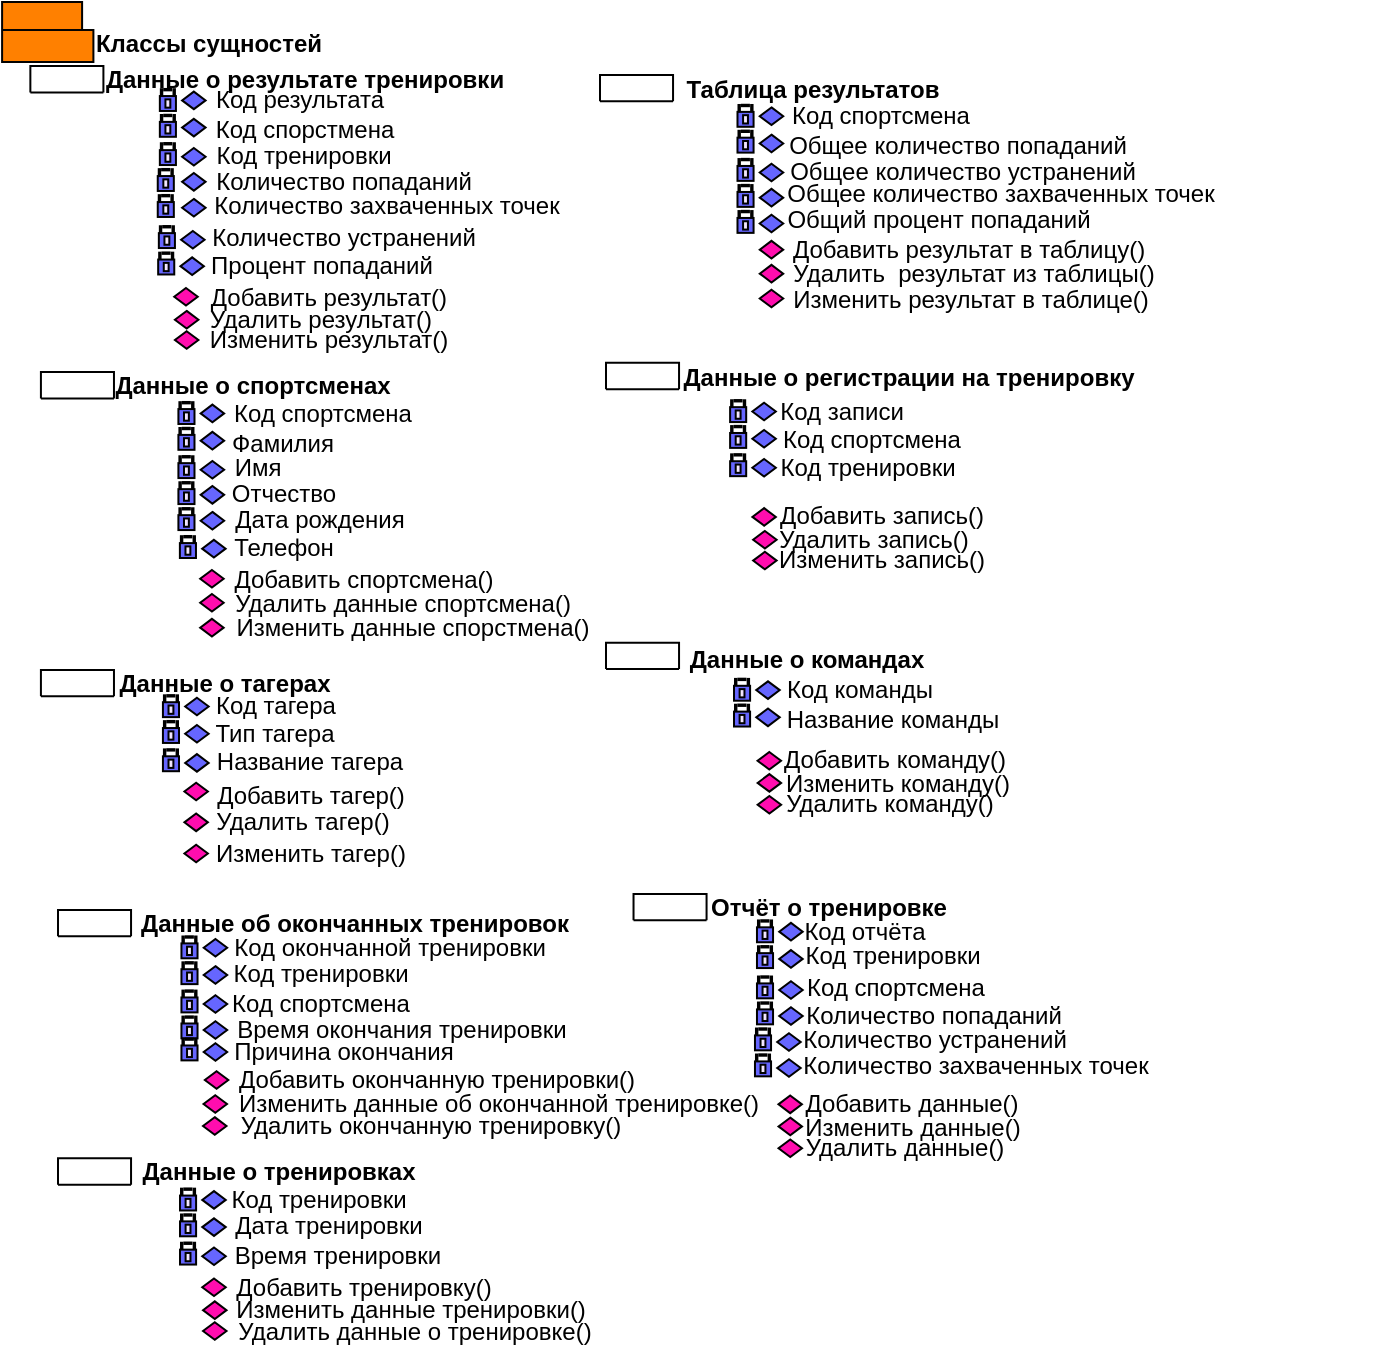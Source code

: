 <mxfile version="22.1.2" type="device">
  <diagram name="Страница — 1" id="du13KvHwxFnmX8syYrDg">
    <mxGraphModel dx="1191" dy="674" grid="1" gridSize="10" guides="1" tooltips="1" connect="1" arrows="1" fold="1" page="1" pageScale="1" pageWidth="827" pageHeight="1169" math="0" shadow="0">
      <root>
        <mxCell id="0" />
        <mxCell id="1" parent="0" />
        <mxCell id="t_lvQAXSrkz3zCLCbLV4-18" value="" style="group;" parent="1" vertex="1" connectable="0">
          <mxGeometry x="334.963" y="1120.485" width="600" height="380.345" as="geometry" />
        </mxCell>
        <mxCell id="S_zDVJNGA_CVLj7sEiY8-103" value="" style="group" parent="t_lvQAXSrkz3zCLCbLV4-18" vertex="1" connectable="0">
          <mxGeometry x="-83.913" y="-80.445" width="683.913" height="460.79" as="geometry" />
        </mxCell>
        <mxCell id="S_zDVJNGA_CVLj7sEiY8-1" value="" style="shape=folder;fontStyle=1;spacingTop=10;tabWidth=40;tabHeight=14;tabPosition=left;html=1;whiteSpace=wrap;fillColor=#FF8000;strokeColor=#030201;" parent="S_zDVJNGA_CVLj7sEiY8-103" vertex="1">
          <mxGeometry y="-14" width="45.65" height="30" as="geometry" />
        </mxCell>
        <mxCell id="S_zDVJNGA_CVLj7sEiY8-2" value="Классы сущностей" style="text;align=center;fontStyle=1;verticalAlign=middle;spacingLeft=3;spacingRight=3;strokeColor=none;rotatable=0;points=[[0,0.5],[1,0.5]];portConstraint=eastwest;html=1;" parent="S_zDVJNGA_CVLj7sEiY8-103" vertex="1">
          <mxGeometry x="66.784" y="2.394" width="73.043" height="8.16" as="geometry" />
        </mxCell>
        <mxCell id="S_zDVJNGA_CVLj7sEiY8-7" value="" style="swimlane;fontStyle=0;childLayout=stackLayout;horizontal=1;startSize=30;fillColor=none;horizontalStack=0;resizeParent=1;resizeParentMax=0;resizeLast=0;collapsible=1;marginBottom=0;html=1;" parent="S_zDVJNGA_CVLj7sEiY8-103" vertex="1">
          <mxGeometry x="14.132" y="18.002" width="36.522" height="13.182" as="geometry" />
        </mxCell>
        <mxCell id="S_zDVJNGA_CVLj7sEiY8-11" value="Данные о результате тренировки" style="text;align=center;fontStyle=1;verticalAlign=middle;spacingLeft=3;spacingRight=3;strokeColor=none;rotatable=0;points=[[0,0.5],[1,0.5]];portConstraint=eastwest;html=1;" parent="S_zDVJNGA_CVLj7sEiY8-103" vertex="1">
          <mxGeometry x="114.264" y="20.513" width="73.043" height="8.16" as="geometry" />
        </mxCell>
        <mxCell id="S_zDVJNGA_CVLj7sEiY8-26" value="" style="group" parent="S_zDVJNGA_CVLj7sEiY8-103" vertex="1" connectable="0">
          <mxGeometry x="19.412" y="170.998" width="136.957" height="13.182" as="geometry" />
        </mxCell>
        <mxCell id="S_zDVJNGA_CVLj7sEiY8-12" value="" style="swimlane;fontStyle=0;childLayout=stackLayout;horizontal=1;startSize=30;fillColor=none;horizontalStack=0;resizeParent=1;resizeParentMax=0;resizeLast=0;collapsible=1;marginBottom=0;html=1;" parent="S_zDVJNGA_CVLj7sEiY8-26" vertex="1">
          <mxGeometry width="36.522" height="13.182" as="geometry" />
        </mxCell>
        <mxCell id="S_zDVJNGA_CVLj7sEiY8-33" value="" style="group" parent="S_zDVJNGA_CVLj7sEiY8-103" vertex="1" connectable="0">
          <mxGeometry x="63.913" y="30.445" width="620" height="124.755" as="geometry" />
        </mxCell>
        <mxCell id="S_zDVJNGA_CVLj7sEiY8-22" value="" style="rhombus;whiteSpace=wrap;html=1;fillColor=#6666FF;" parent="S_zDVJNGA_CVLj7sEiY8-33" vertex="1">
          <mxGeometry x="26.09" y="0.31" width="11.74" height="8.79" as="geometry" />
        </mxCell>
        <mxCell id="S_zDVJNGA_CVLj7sEiY8-23" value="Код результата" style="text;html=1;strokeColor=none;fillColor=none;align=center;verticalAlign=middle;whiteSpace=wrap;rounded=0;" parent="S_zDVJNGA_CVLj7sEiY8-33" vertex="1">
          <mxGeometry x="40.09" y="-0.07" width="90" height="10" as="geometry" />
        </mxCell>
        <mxCell id="S_zDVJNGA_CVLj7sEiY8-25" value="Код спорстмена" style="text;html=1;strokeColor=none;fillColor=none;align=center;verticalAlign=middle;whiteSpace=wrap;rounded=0;" parent="S_zDVJNGA_CVLj7sEiY8-33" vertex="1">
          <mxGeometry x="36" y="15.06" width="102.92" height="9.42" as="geometry" />
        </mxCell>
        <mxCell id="S_zDVJNGA_CVLj7sEiY8-28" value="Код тренировки" style="text;html=1;strokeColor=none;fillColor=none;align=center;verticalAlign=middle;whiteSpace=wrap;rounded=0;" parent="S_zDVJNGA_CVLj7sEiY8-33" vertex="1">
          <mxGeometry x="16.46" y="28.16" width="142" height="9.42" as="geometry" />
        </mxCell>
        <mxCell id="S_zDVJNGA_CVLj7sEiY8-30" value="Количество захваченных точек" style="text;html=1;strokeColor=none;fillColor=none;align=center;verticalAlign=middle;whiteSpace=wrap;rounded=0;" parent="S_zDVJNGA_CVLj7sEiY8-33" vertex="1">
          <mxGeometry x="36.3" y="52.96" width="184.79" height="9.42" as="geometry" />
        </mxCell>
        <mxCell id="S_zDVJNGA_CVLj7sEiY8-32" value="Количество попаданий" style="text;html=1;strokeColor=none;fillColor=none;align=center;verticalAlign=middle;whiteSpace=wrap;rounded=0;" parent="S_zDVJNGA_CVLj7sEiY8-33" vertex="1">
          <mxGeometry x="40.3" y="40.41" width="133.7" height="9.42" as="geometry" />
        </mxCell>
        <mxCell id="S_zDVJNGA_CVLj7sEiY8-111" value="" style="rhombus;whiteSpace=wrap;html=1;fillColor=#6666FF;" parent="S_zDVJNGA_CVLj7sEiY8-33" vertex="1">
          <mxGeometry x="26.09" y="13.93" width="11.74" height="8.79" as="geometry" />
        </mxCell>
        <mxCell id="S_zDVJNGA_CVLj7sEiY8-113" value="" style="rhombus;whiteSpace=wrap;html=1;fillColor=#6666FF;" parent="S_zDVJNGA_CVLj7sEiY8-33" vertex="1">
          <mxGeometry x="26.09" y="28.48" width="11.74" height="8.79" as="geometry" />
        </mxCell>
        <mxCell id="S_zDVJNGA_CVLj7sEiY8-114" value="" style="rhombus;whiteSpace=wrap;html=1;fillColor=#6666FF;" parent="S_zDVJNGA_CVLj7sEiY8-33" vertex="1">
          <mxGeometry x="26.09" y="41.04" width="11.74" height="8.79" as="geometry" />
        </mxCell>
        <mxCell id="S_zDVJNGA_CVLj7sEiY8-116" value="" style="rhombus;whiteSpace=wrap;html=1;fillColor=#6666FF;" parent="S_zDVJNGA_CVLj7sEiY8-33" vertex="1">
          <mxGeometry x="26.09" y="53.96" width="11.74" height="8.79" as="geometry" />
        </mxCell>
        <mxCell id="t_lvQAXSrkz3zCLCbLV4-7" value="" style="group;" parent="S_zDVJNGA_CVLj7sEiY8-33" vertex="1" connectable="0">
          <mxGeometry x="14.96" y="-0.98" width="8.04" height="10.98" as="geometry" />
        </mxCell>
        <mxCell id="t_lvQAXSrkz3zCLCbLV4-3" value="" style="rounded=0;whiteSpace=wrap;html=1;fillColor=#6666FF;" parent="t_lvQAXSrkz3zCLCbLV4-7" vertex="1">
          <mxGeometry x="0.502" y="0.081" width="0.703" height="3.726" as="geometry" />
        </mxCell>
        <mxCell id="t_lvQAXSrkz3zCLCbLV4-6" value="" style="rounded=0;whiteSpace=wrap;html=1;fillColor=#6666FF;" parent="t_lvQAXSrkz3zCLCbLV4-7" vertex="1">
          <mxGeometry x="6.834" y="0.081" width="0.703" height="3.726" as="geometry" />
        </mxCell>
        <mxCell id="0nJhWSmirSvb-6CgksDJ-2" value="" style="whiteSpace=wrap;html=1;fillColor=#6666FF;" parent="t_lvQAXSrkz3zCLCbLV4-7" vertex="1">
          <mxGeometry y="3.527" width="8.04" height="7.453" as="geometry" />
        </mxCell>
        <mxCell id="0nJhWSmirSvb-6CgksDJ-3" value="" style="whiteSpace=wrap;html=1;gradientColor=#E5CCFF;gradientDirection=east;" parent="t_lvQAXSrkz3zCLCbLV4-7" vertex="1">
          <mxGeometry x="2.802" y="5.181" width="2.437" height="4.146" as="geometry" />
        </mxCell>
        <mxCell id="t_lvQAXSrkz3zCLCbLV4-4" value="" style="rounded=0;whiteSpace=wrap;html=1;rotation=90;fillColor=#6666FF;" parent="t_lvQAXSrkz3zCLCbLV4-7" vertex="1">
          <mxGeometry x="3.602" y="-1.45" width="0.704" height="3.544" as="geometry" />
        </mxCell>
        <mxCell id="t_lvQAXSrkz3zCLCbLV4-26" value="" style="group;" parent="S_zDVJNGA_CVLj7sEiY8-33" vertex="1" connectable="0">
          <mxGeometry x="14.96" y="11.93" width="8.04" height="10.98" as="geometry" />
        </mxCell>
        <mxCell id="t_lvQAXSrkz3zCLCbLV4-27" value="" style="rounded=0;whiteSpace=wrap;html=1;fillColor=#6666FF;" parent="t_lvQAXSrkz3zCLCbLV4-26" vertex="1">
          <mxGeometry x="0.502" y="0.081" width="0.703" height="3.726" as="geometry" />
        </mxCell>
        <mxCell id="t_lvQAXSrkz3zCLCbLV4-28" value="" style="rounded=0;whiteSpace=wrap;html=1;fillColor=#6666FF;" parent="t_lvQAXSrkz3zCLCbLV4-26" vertex="1">
          <mxGeometry x="6.834" y="0.081" width="0.703" height="3.726" as="geometry" />
        </mxCell>
        <mxCell id="t_lvQAXSrkz3zCLCbLV4-29" value="" style="whiteSpace=wrap;html=1;fillColor=#6666FF;" parent="t_lvQAXSrkz3zCLCbLV4-26" vertex="1">
          <mxGeometry y="3.527" width="8.04" height="7.453" as="geometry" />
        </mxCell>
        <mxCell id="t_lvQAXSrkz3zCLCbLV4-30" value="" style="whiteSpace=wrap;html=1;gradientColor=#E5CCFF;gradientDirection=east;" parent="t_lvQAXSrkz3zCLCbLV4-26" vertex="1">
          <mxGeometry x="2.802" y="5.181" width="2.437" height="4.146" as="geometry" />
        </mxCell>
        <mxCell id="t_lvQAXSrkz3zCLCbLV4-31" value="" style="rounded=0;whiteSpace=wrap;html=1;rotation=90;fillColor=#6666FF;" parent="t_lvQAXSrkz3zCLCbLV4-26" vertex="1">
          <mxGeometry x="3.602" y="-1.45" width="0.704" height="3.544" as="geometry" />
        </mxCell>
        <mxCell id="t_lvQAXSrkz3zCLCbLV4-32" value="" style="group;" parent="S_zDVJNGA_CVLj7sEiY8-33" vertex="1" connectable="0">
          <mxGeometry x="14.96" y="26.06" width="8.04" height="10.98" as="geometry" />
        </mxCell>
        <mxCell id="t_lvQAXSrkz3zCLCbLV4-33" value="" style="rounded=0;whiteSpace=wrap;html=1;fillColor=#6666FF;" parent="t_lvQAXSrkz3zCLCbLV4-32" vertex="1">
          <mxGeometry x="0.502" y="0.081" width="0.703" height="3.726" as="geometry" />
        </mxCell>
        <mxCell id="t_lvQAXSrkz3zCLCbLV4-34" value="" style="rounded=0;whiteSpace=wrap;html=1;fillColor=#6666FF;" parent="t_lvQAXSrkz3zCLCbLV4-32" vertex="1">
          <mxGeometry x="6.834" y="0.081" width="0.703" height="3.726" as="geometry" />
        </mxCell>
        <mxCell id="t_lvQAXSrkz3zCLCbLV4-35" value="" style="whiteSpace=wrap;html=1;fillColor=#6666FF;" parent="t_lvQAXSrkz3zCLCbLV4-32" vertex="1">
          <mxGeometry y="3.527" width="8.04" height="7.453" as="geometry" />
        </mxCell>
        <mxCell id="t_lvQAXSrkz3zCLCbLV4-36" value="" style="whiteSpace=wrap;html=1;gradientColor=#E5CCFF;gradientDirection=east;" parent="t_lvQAXSrkz3zCLCbLV4-32" vertex="1">
          <mxGeometry x="2.802" y="5.181" width="2.437" height="4.146" as="geometry" />
        </mxCell>
        <mxCell id="t_lvQAXSrkz3zCLCbLV4-37" value="" style="rounded=0;whiteSpace=wrap;html=1;rotation=90;fillColor=#6666FF;" parent="t_lvQAXSrkz3zCLCbLV4-32" vertex="1">
          <mxGeometry x="3.602" y="-1.45" width="0.704" height="3.544" as="geometry" />
        </mxCell>
        <mxCell id="TzLxYRdrg1ZCipcmncc1-27" value="" style="group" vertex="1" connectable="0" parent="S_zDVJNGA_CVLj7sEiY8-33">
          <mxGeometry x="235.039" y="-8.046" width="136.957" height="13.182" as="geometry" />
        </mxCell>
        <mxCell id="TzLxYRdrg1ZCipcmncc1-28" value="" style="swimlane;fontStyle=0;childLayout=stackLayout;horizontal=1;startSize=30;fillColor=none;horizontalStack=0;resizeParent=1;resizeParentMax=0;resizeLast=0;collapsible=1;marginBottom=0;html=1;" vertex="1" parent="TzLxYRdrg1ZCipcmncc1-27">
          <mxGeometry width="36.522" height="13.182" as="geometry" />
        </mxCell>
        <mxCell id="TzLxYRdrg1ZCipcmncc1-29" value="Добавить результат в таблицу()" style="text;html=1;strokeColor=none;fillColor=none;align=center;verticalAlign=middle;whiteSpace=wrap;rounded=0;" vertex="1" parent="S_zDVJNGA_CVLj7sEiY8-33">
          <mxGeometry x="311.82" y="74.32" width="215.49" height="9.42" as="geometry" />
        </mxCell>
        <mxCell id="TzLxYRdrg1ZCipcmncc1-30" value="" style="rhombus;whiteSpace=wrap;html=1;fillColor=#FF0DAE;" vertex="1" parent="S_zDVJNGA_CVLj7sEiY8-33">
          <mxGeometry x="314.91" y="74.95" width="11.74" height="8.79" as="geometry" />
        </mxCell>
        <mxCell id="TzLxYRdrg1ZCipcmncc1-31" value="Таблица результатов" style="text;align=center;fontStyle=1;verticalAlign=middle;spacingLeft=3;spacingRight=3;strokeColor=none;rotatable=0;points=[[0,0.5],[1,0.5]];portConstraint=eastwest;html=1;" vertex="1" parent="S_zDVJNGA_CVLj7sEiY8-33">
          <mxGeometry x="304.522" y="-4.775" width="73.043" height="8.16" as="geometry" />
        </mxCell>
        <mxCell id="TzLxYRdrg1ZCipcmncc1-32" value="" style="rhombus;whiteSpace=wrap;html=1;fillColor=#6666FF;" vertex="1" parent="S_zDVJNGA_CVLj7sEiY8-33">
          <mxGeometry x="314.91" y="8.22" width="11.74" height="8.79" as="geometry" />
        </mxCell>
        <mxCell id="TzLxYRdrg1ZCipcmncc1-33" value="Код спортсмена" style="text;html=1;strokeColor=none;fillColor=none;align=center;verticalAlign=middle;whiteSpace=wrap;rounded=0;" vertex="1" parent="S_zDVJNGA_CVLj7sEiY8-33">
          <mxGeometry x="325.517" y="7.835" width="101" height="10" as="geometry" />
        </mxCell>
        <mxCell id="TzLxYRdrg1ZCipcmncc1-34" value="Общее количество попаданий" style="text;html=1;strokeColor=none;fillColor=none;align=center;verticalAlign=middle;whiteSpace=wrap;rounded=0;" vertex="1" parent="S_zDVJNGA_CVLj7sEiY8-33">
          <mxGeometry x="319.68" y="22.72" width="188.18" height="9.42" as="geometry" />
        </mxCell>
        <mxCell id="TzLxYRdrg1ZCipcmncc1-35" value="Общее количество устранений" style="text;html=1;strokeColor=none;fillColor=none;align=center;verticalAlign=middle;whiteSpace=wrap;rounded=0;" vertex="1" parent="S_zDVJNGA_CVLj7sEiY8-33">
          <mxGeometry x="314.49" y="35.53" width="205.18" height="9.42" as="geometry" />
        </mxCell>
        <mxCell id="TzLxYRdrg1ZCipcmncc1-36" value="Общий процент попаданий" style="text;html=1;strokeColor=none;fillColor=none;align=center;verticalAlign=middle;whiteSpace=wrap;rounded=0;" vertex="1" parent="S_zDVJNGA_CVLj7sEiY8-33">
          <mxGeometry x="322.27" y="59.97" width="164.88" height="9.42" as="geometry" />
        </mxCell>
        <mxCell id="TzLxYRdrg1ZCipcmncc1-37" value="Общее количество захваченных точек" style="text;html=1;strokeColor=none;fillColor=none;align=center;verticalAlign=middle;whiteSpace=wrap;rounded=0;" vertex="1" parent="S_zDVJNGA_CVLj7sEiY8-33">
          <mxGeometry x="290.04" y="46.97" width="290.88" height="9.42" as="geometry" />
        </mxCell>
        <mxCell id="TzLxYRdrg1ZCipcmncc1-38" value="" style="rhombus;whiteSpace=wrap;html=1;fillColor=#6666FF;" vertex="1" parent="S_zDVJNGA_CVLj7sEiY8-33">
          <mxGeometry x="314.91" y="21.84" width="11.74" height="8.79" as="geometry" />
        </mxCell>
        <mxCell id="TzLxYRdrg1ZCipcmncc1-39" value="" style="rhombus;whiteSpace=wrap;html=1;fillColor=#6666FF;" vertex="1" parent="S_zDVJNGA_CVLj7sEiY8-33">
          <mxGeometry x="314.91" y="36.39" width="11.74" height="8.79" as="geometry" />
        </mxCell>
        <mxCell id="TzLxYRdrg1ZCipcmncc1-40" value="" style="rhombus;whiteSpace=wrap;html=1;fillColor=#6666FF;" vertex="1" parent="S_zDVJNGA_CVLj7sEiY8-33">
          <mxGeometry x="314.91" y="48.95" width="11.74" height="8.79" as="geometry" />
        </mxCell>
        <mxCell id="TzLxYRdrg1ZCipcmncc1-41" value="" style="rhombus;whiteSpace=wrap;html=1;fillColor=#6666FF;" vertex="1" parent="S_zDVJNGA_CVLj7sEiY8-33">
          <mxGeometry x="314.91" y="61.87" width="11.74" height="8.79" as="geometry" />
        </mxCell>
        <mxCell id="TzLxYRdrg1ZCipcmncc1-42" value="" style="group;" vertex="1" connectable="0" parent="S_zDVJNGA_CVLj7sEiY8-33">
          <mxGeometry x="303.78" y="6.93" width="8.04" height="10.98" as="geometry" />
        </mxCell>
        <mxCell id="TzLxYRdrg1ZCipcmncc1-43" value="" style="rounded=0;whiteSpace=wrap;html=1;fillColor=#6666FF;" vertex="1" parent="TzLxYRdrg1ZCipcmncc1-42">
          <mxGeometry x="0.502" y="0.081" width="0.703" height="3.726" as="geometry" />
        </mxCell>
        <mxCell id="TzLxYRdrg1ZCipcmncc1-44" value="" style="rounded=0;whiteSpace=wrap;html=1;fillColor=#6666FF;" vertex="1" parent="TzLxYRdrg1ZCipcmncc1-42">
          <mxGeometry x="6.834" y="0.081" width="0.703" height="3.726" as="geometry" />
        </mxCell>
        <mxCell id="TzLxYRdrg1ZCipcmncc1-45" value="" style="whiteSpace=wrap;html=1;fillColor=#6666FF;" vertex="1" parent="TzLxYRdrg1ZCipcmncc1-42">
          <mxGeometry y="3.527" width="8.04" height="7.453" as="geometry" />
        </mxCell>
        <mxCell id="TzLxYRdrg1ZCipcmncc1-46" value="" style="whiteSpace=wrap;html=1;gradientColor=#E5CCFF;gradientDirection=east;" vertex="1" parent="TzLxYRdrg1ZCipcmncc1-42">
          <mxGeometry x="2.802" y="5.181" width="2.437" height="4.146" as="geometry" />
        </mxCell>
        <mxCell id="TzLxYRdrg1ZCipcmncc1-47" value="" style="rounded=0;whiteSpace=wrap;html=1;rotation=90;fillColor=#6666FF;" vertex="1" parent="TzLxYRdrg1ZCipcmncc1-42">
          <mxGeometry x="3.602" y="-1.45" width="0.704" height="3.544" as="geometry" />
        </mxCell>
        <mxCell id="TzLxYRdrg1ZCipcmncc1-48" value="" style="group;" vertex="1" connectable="0" parent="S_zDVJNGA_CVLj7sEiY8-33">
          <mxGeometry x="303.78" y="19.84" width="8.04" height="10.98" as="geometry" />
        </mxCell>
        <mxCell id="TzLxYRdrg1ZCipcmncc1-49" value="" style="rounded=0;whiteSpace=wrap;html=1;fillColor=#6666FF;" vertex="1" parent="TzLxYRdrg1ZCipcmncc1-48">
          <mxGeometry x="0.502" y="0.081" width="0.703" height="3.726" as="geometry" />
        </mxCell>
        <mxCell id="TzLxYRdrg1ZCipcmncc1-50" value="" style="rounded=0;whiteSpace=wrap;html=1;fillColor=#6666FF;" vertex="1" parent="TzLxYRdrg1ZCipcmncc1-48">
          <mxGeometry x="6.834" y="0.081" width="0.703" height="3.726" as="geometry" />
        </mxCell>
        <mxCell id="TzLxYRdrg1ZCipcmncc1-51" value="" style="whiteSpace=wrap;html=1;fillColor=#6666FF;" vertex="1" parent="TzLxYRdrg1ZCipcmncc1-48">
          <mxGeometry y="3.527" width="8.04" height="7.453" as="geometry" />
        </mxCell>
        <mxCell id="TzLxYRdrg1ZCipcmncc1-52" value="" style="whiteSpace=wrap;html=1;gradientColor=#E5CCFF;gradientDirection=east;" vertex="1" parent="TzLxYRdrg1ZCipcmncc1-48">
          <mxGeometry x="2.802" y="5.181" width="2.437" height="4.146" as="geometry" />
        </mxCell>
        <mxCell id="TzLxYRdrg1ZCipcmncc1-53" value="" style="rounded=0;whiteSpace=wrap;html=1;rotation=90;fillColor=#6666FF;" vertex="1" parent="TzLxYRdrg1ZCipcmncc1-48">
          <mxGeometry x="3.602" y="-1.45" width="0.704" height="3.544" as="geometry" />
        </mxCell>
        <mxCell id="TzLxYRdrg1ZCipcmncc1-54" value="" style="group;" vertex="1" connectable="0" parent="S_zDVJNGA_CVLj7sEiY8-33">
          <mxGeometry x="303.78" y="33.97" width="8.04" height="10.98" as="geometry" />
        </mxCell>
        <mxCell id="TzLxYRdrg1ZCipcmncc1-55" value="" style="rounded=0;whiteSpace=wrap;html=1;fillColor=#6666FF;" vertex="1" parent="TzLxYRdrg1ZCipcmncc1-54">
          <mxGeometry x="0.502" y="0.081" width="0.703" height="3.726" as="geometry" />
        </mxCell>
        <mxCell id="TzLxYRdrg1ZCipcmncc1-56" value="" style="rounded=0;whiteSpace=wrap;html=1;fillColor=#6666FF;" vertex="1" parent="TzLxYRdrg1ZCipcmncc1-54">
          <mxGeometry x="6.834" y="0.081" width="0.703" height="3.726" as="geometry" />
        </mxCell>
        <mxCell id="TzLxYRdrg1ZCipcmncc1-57" value="" style="whiteSpace=wrap;html=1;fillColor=#6666FF;" vertex="1" parent="TzLxYRdrg1ZCipcmncc1-54">
          <mxGeometry y="3.527" width="8.04" height="7.453" as="geometry" />
        </mxCell>
        <mxCell id="TzLxYRdrg1ZCipcmncc1-58" value="" style="whiteSpace=wrap;html=1;gradientColor=#E5CCFF;gradientDirection=east;" vertex="1" parent="TzLxYRdrg1ZCipcmncc1-54">
          <mxGeometry x="2.802" y="5.181" width="2.437" height="4.146" as="geometry" />
        </mxCell>
        <mxCell id="TzLxYRdrg1ZCipcmncc1-59" value="" style="rounded=0;whiteSpace=wrap;html=1;rotation=90;fillColor=#6666FF;" vertex="1" parent="TzLxYRdrg1ZCipcmncc1-54">
          <mxGeometry x="3.602" y="-1.45" width="0.704" height="3.544" as="geometry" />
        </mxCell>
        <mxCell id="TzLxYRdrg1ZCipcmncc1-60" value="" style="group;" vertex="1" connectable="0" parent="S_zDVJNGA_CVLj7sEiY8-33">
          <mxGeometry x="303.78" y="46.97" width="8.04" height="10.98" as="geometry" />
        </mxCell>
        <mxCell id="TzLxYRdrg1ZCipcmncc1-61" value="" style="rounded=0;whiteSpace=wrap;html=1;fillColor=#6666FF;" vertex="1" parent="TzLxYRdrg1ZCipcmncc1-60">
          <mxGeometry x="0.502" y="0.081" width="0.703" height="3.726" as="geometry" />
        </mxCell>
        <mxCell id="TzLxYRdrg1ZCipcmncc1-62" value="" style="rounded=0;whiteSpace=wrap;html=1;fillColor=#6666FF;" vertex="1" parent="TzLxYRdrg1ZCipcmncc1-60">
          <mxGeometry x="6.834" y="0.081" width="0.703" height="3.726" as="geometry" />
        </mxCell>
        <mxCell id="TzLxYRdrg1ZCipcmncc1-63" value="" style="whiteSpace=wrap;html=1;fillColor=#6666FF;" vertex="1" parent="TzLxYRdrg1ZCipcmncc1-60">
          <mxGeometry y="3.527" width="8.04" height="7.453" as="geometry" />
        </mxCell>
        <mxCell id="TzLxYRdrg1ZCipcmncc1-64" value="" style="whiteSpace=wrap;html=1;gradientColor=#E5CCFF;gradientDirection=east;" vertex="1" parent="TzLxYRdrg1ZCipcmncc1-60">
          <mxGeometry x="2.802" y="5.181" width="2.437" height="4.146" as="geometry" />
        </mxCell>
        <mxCell id="TzLxYRdrg1ZCipcmncc1-65" value="" style="rounded=0;whiteSpace=wrap;html=1;rotation=90;fillColor=#6666FF;" vertex="1" parent="TzLxYRdrg1ZCipcmncc1-60">
          <mxGeometry x="3.602" y="-1.45" width="0.704" height="3.544" as="geometry" />
        </mxCell>
        <mxCell id="TzLxYRdrg1ZCipcmncc1-66" value="" style="group;" vertex="1" connectable="0" parent="S_zDVJNGA_CVLj7sEiY8-33">
          <mxGeometry x="303.78" y="59.97" width="8.04" height="10.98" as="geometry" />
        </mxCell>
        <mxCell id="TzLxYRdrg1ZCipcmncc1-67" value="" style="rounded=0;whiteSpace=wrap;html=1;fillColor=#6666FF;" vertex="1" parent="TzLxYRdrg1ZCipcmncc1-66">
          <mxGeometry x="0.502" y="0.081" width="0.703" height="3.726" as="geometry" />
        </mxCell>
        <mxCell id="TzLxYRdrg1ZCipcmncc1-68" value="" style="rounded=0;whiteSpace=wrap;html=1;fillColor=#6666FF;" vertex="1" parent="TzLxYRdrg1ZCipcmncc1-66">
          <mxGeometry x="6.834" y="0.081" width="0.703" height="3.726" as="geometry" />
        </mxCell>
        <mxCell id="TzLxYRdrg1ZCipcmncc1-69" value="" style="whiteSpace=wrap;html=1;fillColor=#6666FF;" vertex="1" parent="TzLxYRdrg1ZCipcmncc1-66">
          <mxGeometry y="3.527" width="8.04" height="7.453" as="geometry" />
        </mxCell>
        <mxCell id="TzLxYRdrg1ZCipcmncc1-70" value="" style="whiteSpace=wrap;html=1;gradientColor=#E5CCFF;gradientDirection=east;" vertex="1" parent="TzLxYRdrg1ZCipcmncc1-66">
          <mxGeometry x="2.802" y="5.181" width="2.437" height="4.146" as="geometry" />
        </mxCell>
        <mxCell id="TzLxYRdrg1ZCipcmncc1-71" value="" style="rounded=0;whiteSpace=wrap;html=1;rotation=90;fillColor=#6666FF;" vertex="1" parent="TzLxYRdrg1ZCipcmncc1-66">
          <mxGeometry x="3.602" y="-1.45" width="0.704" height="3.544" as="geometry" />
        </mxCell>
        <mxCell id="TzLxYRdrg1ZCipcmncc1-72" value="Изменить результат в таблице()" style="text;html=1;strokeColor=none;fillColor=none;align=center;verticalAlign=middle;whiteSpace=wrap;rounded=0;" vertex="1" parent="S_zDVJNGA_CVLj7sEiY8-33">
          <mxGeometry x="322.507" y="99.365" width="197.4" height="9.42" as="geometry" />
        </mxCell>
        <mxCell id="TzLxYRdrg1ZCipcmncc1-73" value="" style="rhombus;whiteSpace=wrap;html=1;fillColor=#FF0DAE;" vertex="1" parent="S_zDVJNGA_CVLj7sEiY8-33">
          <mxGeometry x="314.91" y="99.37" width="11.74" height="8.79" as="geometry" />
        </mxCell>
        <mxCell id="TzLxYRdrg1ZCipcmncc1-74" value="Удалить&amp;nbsp; результат из таблицы()" style="text;html=1;strokeColor=none;fillColor=none;align=center;verticalAlign=middle;whiteSpace=wrap;rounded=0;" vertex="1" parent="S_zDVJNGA_CVLj7sEiY8-33">
          <mxGeometry x="325.51" y="86.95" width="194.49" height="9.42" as="geometry" />
        </mxCell>
        <mxCell id="TzLxYRdrg1ZCipcmncc1-75" value="" style="rhombus;whiteSpace=wrap;html=1;fillColor=#FF0DAE;" vertex="1" parent="S_zDVJNGA_CVLj7sEiY8-33">
          <mxGeometry x="314.91" y="86.95" width="11.74" height="8.79" as="geometry" />
        </mxCell>
        <mxCell id="S_zDVJNGA_CVLj7sEiY8-47" value="Добавить спортсмена()" style="text;html=1;strokeColor=none;fillColor=none;align=center;verticalAlign=middle;whiteSpace=wrap;rounded=0;" parent="S_zDVJNGA_CVLj7sEiY8-103" vertex="1">
          <mxGeometry x="108.64" y="269.96" width="144.4" height="9.42" as="geometry" />
        </mxCell>
        <mxCell id="S_zDVJNGA_CVLj7sEiY8-124" value="" style="rhombus;whiteSpace=wrap;html=1;fillColor=#FF0DAE;" parent="S_zDVJNGA_CVLj7sEiY8-103" vertex="1">
          <mxGeometry x="99.043" y="269.965" width="11.74" height="8.79" as="geometry" />
        </mxCell>
        <mxCell id="S_zDVJNGA_CVLj7sEiY8-13" value="Данные о спортсменах" style="text;align=center;fontStyle=1;verticalAlign=middle;spacingLeft=3;spacingRight=3;strokeColor=none;rotatable=0;points=[[0,0.5],[1,0.5]];portConstraint=eastwest;html=1;" parent="S_zDVJNGA_CVLj7sEiY8-103" vertex="1">
          <mxGeometry x="88.895" y="174.269" width="73.043" height="8.16" as="geometry" />
        </mxCell>
        <mxCell id="t_lvQAXSrkz3zCLCbLV4-55" value="" style="rhombus;whiteSpace=wrap;html=1;fillColor=#6666FF;" parent="S_zDVJNGA_CVLj7sEiY8-103" vertex="1">
          <mxGeometry x="99.283" y="187.265" width="11.74" height="8.79" as="geometry" />
        </mxCell>
        <mxCell id="t_lvQAXSrkz3zCLCbLV4-56" value="Код спортсмена" style="text;html=1;strokeColor=none;fillColor=none;align=center;verticalAlign=middle;whiteSpace=wrap;rounded=0;" parent="S_zDVJNGA_CVLj7sEiY8-103" vertex="1">
          <mxGeometry x="109.89" y="186.88" width="101" height="10" as="geometry" />
        </mxCell>
        <mxCell id="t_lvQAXSrkz3zCLCbLV4-57" value="Фамилия" style="text;html=1;strokeColor=none;fillColor=none;align=center;verticalAlign=middle;whiteSpace=wrap;rounded=0;" parent="S_zDVJNGA_CVLj7sEiY8-103" vertex="1">
          <mxGeometry x="106.19" y="202.01" width="68.7" height="9.42" as="geometry" />
        </mxCell>
        <mxCell id="t_lvQAXSrkz3zCLCbLV4-58" value="Имя" style="text;html=1;strokeColor=none;fillColor=none;align=center;verticalAlign=middle;whiteSpace=wrap;rounded=0;" parent="S_zDVJNGA_CVLj7sEiY8-103" vertex="1">
          <mxGeometry x="109.19" y="214.43" width="37.7" height="9.42" as="geometry" />
        </mxCell>
        <mxCell id="t_lvQAXSrkz3zCLCbLV4-59" value="Дата рождения" style="text;html=1;strokeColor=none;fillColor=none;align=center;verticalAlign=middle;whiteSpace=wrap;rounded=0;" parent="S_zDVJNGA_CVLj7sEiY8-103" vertex="1">
          <mxGeometry x="109.49" y="239.91" width="98.4" height="9.42" as="geometry" />
        </mxCell>
        <mxCell id="t_lvQAXSrkz3zCLCbLV4-60" value="Отчество" style="text;html=1;strokeColor=none;fillColor=none;align=center;verticalAlign=middle;whiteSpace=wrap;rounded=0;" parent="S_zDVJNGA_CVLj7sEiY8-103" vertex="1">
          <mxGeometry x="113.49" y="227.36" width="54.4" height="9.42" as="geometry" />
        </mxCell>
        <mxCell id="t_lvQAXSrkz3zCLCbLV4-61" value="" style="rhombus;whiteSpace=wrap;html=1;fillColor=#6666FF;" parent="S_zDVJNGA_CVLj7sEiY8-103" vertex="1">
          <mxGeometry x="99.283" y="200.885" width="11.74" height="8.79" as="geometry" />
        </mxCell>
        <mxCell id="t_lvQAXSrkz3zCLCbLV4-62" value="" style="rhombus;whiteSpace=wrap;html=1;fillColor=#6666FF;" parent="S_zDVJNGA_CVLj7sEiY8-103" vertex="1">
          <mxGeometry x="99.283" y="215.435" width="11.74" height="8.79" as="geometry" />
        </mxCell>
        <mxCell id="t_lvQAXSrkz3zCLCbLV4-63" value="" style="rhombus;whiteSpace=wrap;html=1;fillColor=#6666FF;" parent="S_zDVJNGA_CVLj7sEiY8-103" vertex="1">
          <mxGeometry x="99.283" y="227.995" width="11.74" height="8.79" as="geometry" />
        </mxCell>
        <mxCell id="t_lvQAXSrkz3zCLCbLV4-64" value="" style="rhombus;whiteSpace=wrap;html=1;fillColor=#6666FF;" parent="S_zDVJNGA_CVLj7sEiY8-103" vertex="1">
          <mxGeometry x="99.283" y="240.915" width="11.74" height="8.79" as="geometry" />
        </mxCell>
        <mxCell id="t_lvQAXSrkz3zCLCbLV4-65" value="" style="group;" parent="S_zDVJNGA_CVLj7sEiY8-103" vertex="1" connectable="0">
          <mxGeometry x="88.153" y="185.975" width="8.04" height="10.98" as="geometry" />
        </mxCell>
        <mxCell id="t_lvQAXSrkz3zCLCbLV4-66" value="" style="rounded=0;whiteSpace=wrap;html=1;fillColor=#6666FF;" parent="t_lvQAXSrkz3zCLCbLV4-65" vertex="1">
          <mxGeometry x="0.502" y="0.081" width="0.703" height="3.726" as="geometry" />
        </mxCell>
        <mxCell id="t_lvQAXSrkz3zCLCbLV4-67" value="" style="rounded=0;whiteSpace=wrap;html=1;fillColor=#6666FF;" parent="t_lvQAXSrkz3zCLCbLV4-65" vertex="1">
          <mxGeometry x="6.834" y="0.081" width="0.703" height="3.726" as="geometry" />
        </mxCell>
        <mxCell id="t_lvQAXSrkz3zCLCbLV4-68" value="" style="whiteSpace=wrap;html=1;fillColor=#6666FF;" parent="t_lvQAXSrkz3zCLCbLV4-65" vertex="1">
          <mxGeometry y="3.527" width="8.04" height="7.453" as="geometry" />
        </mxCell>
        <mxCell id="t_lvQAXSrkz3zCLCbLV4-69" value="" style="whiteSpace=wrap;html=1;gradientColor=#E5CCFF;gradientDirection=east;" parent="t_lvQAXSrkz3zCLCbLV4-65" vertex="1">
          <mxGeometry x="2.802" y="5.181" width="2.437" height="4.146" as="geometry" />
        </mxCell>
        <mxCell id="t_lvQAXSrkz3zCLCbLV4-70" value="" style="rounded=0;whiteSpace=wrap;html=1;rotation=90;fillColor=#6666FF;" parent="t_lvQAXSrkz3zCLCbLV4-65" vertex="1">
          <mxGeometry x="3.602" y="-1.45" width="0.704" height="3.544" as="geometry" />
        </mxCell>
        <mxCell id="t_lvQAXSrkz3zCLCbLV4-71" value="" style="group;" parent="S_zDVJNGA_CVLj7sEiY8-103" vertex="1" connectable="0">
          <mxGeometry x="88.153" y="198.885" width="8.04" height="10.98" as="geometry" />
        </mxCell>
        <mxCell id="t_lvQAXSrkz3zCLCbLV4-72" value="" style="rounded=0;whiteSpace=wrap;html=1;fillColor=#6666FF;" parent="t_lvQAXSrkz3zCLCbLV4-71" vertex="1">
          <mxGeometry x="0.502" y="0.081" width="0.703" height="3.726" as="geometry" />
        </mxCell>
        <mxCell id="t_lvQAXSrkz3zCLCbLV4-73" value="" style="rounded=0;whiteSpace=wrap;html=1;fillColor=#6666FF;" parent="t_lvQAXSrkz3zCLCbLV4-71" vertex="1">
          <mxGeometry x="6.834" y="0.081" width="0.703" height="3.726" as="geometry" />
        </mxCell>
        <mxCell id="t_lvQAXSrkz3zCLCbLV4-74" value="" style="whiteSpace=wrap;html=1;fillColor=#6666FF;" parent="t_lvQAXSrkz3zCLCbLV4-71" vertex="1">
          <mxGeometry y="3.527" width="8.04" height="7.453" as="geometry" />
        </mxCell>
        <mxCell id="t_lvQAXSrkz3zCLCbLV4-75" value="" style="whiteSpace=wrap;html=1;gradientColor=#E5CCFF;gradientDirection=east;" parent="t_lvQAXSrkz3zCLCbLV4-71" vertex="1">
          <mxGeometry x="2.802" y="5.181" width="2.437" height="4.146" as="geometry" />
        </mxCell>
        <mxCell id="t_lvQAXSrkz3zCLCbLV4-76" value="" style="rounded=0;whiteSpace=wrap;html=1;rotation=90;fillColor=#6666FF;" parent="t_lvQAXSrkz3zCLCbLV4-71" vertex="1">
          <mxGeometry x="3.602" y="-1.45" width="0.704" height="3.544" as="geometry" />
        </mxCell>
        <mxCell id="t_lvQAXSrkz3zCLCbLV4-77" value="" style="group;" parent="S_zDVJNGA_CVLj7sEiY8-103" vertex="1" connectable="0">
          <mxGeometry x="88.153" y="213.015" width="8.04" height="10.98" as="geometry" />
        </mxCell>
        <mxCell id="t_lvQAXSrkz3zCLCbLV4-78" value="" style="rounded=0;whiteSpace=wrap;html=1;fillColor=#6666FF;" parent="t_lvQAXSrkz3zCLCbLV4-77" vertex="1">
          <mxGeometry x="0.502" y="0.081" width="0.703" height="3.726" as="geometry" />
        </mxCell>
        <mxCell id="t_lvQAXSrkz3zCLCbLV4-79" value="" style="rounded=0;whiteSpace=wrap;html=1;fillColor=#6666FF;" parent="t_lvQAXSrkz3zCLCbLV4-77" vertex="1">
          <mxGeometry x="6.834" y="0.081" width="0.703" height="3.726" as="geometry" />
        </mxCell>
        <mxCell id="t_lvQAXSrkz3zCLCbLV4-80" value="" style="whiteSpace=wrap;html=1;fillColor=#6666FF;" parent="t_lvQAXSrkz3zCLCbLV4-77" vertex="1">
          <mxGeometry y="3.527" width="8.04" height="7.453" as="geometry" />
        </mxCell>
        <mxCell id="t_lvQAXSrkz3zCLCbLV4-81" value="" style="whiteSpace=wrap;html=1;gradientColor=#E5CCFF;gradientDirection=east;" parent="t_lvQAXSrkz3zCLCbLV4-77" vertex="1">
          <mxGeometry x="2.802" y="5.181" width="2.437" height="4.146" as="geometry" />
        </mxCell>
        <mxCell id="t_lvQAXSrkz3zCLCbLV4-82" value="" style="rounded=0;whiteSpace=wrap;html=1;rotation=90;fillColor=#6666FF;" parent="t_lvQAXSrkz3zCLCbLV4-77" vertex="1">
          <mxGeometry x="3.602" y="-1.45" width="0.704" height="3.544" as="geometry" />
        </mxCell>
        <mxCell id="t_lvQAXSrkz3zCLCbLV4-83" value="" style="group;" parent="S_zDVJNGA_CVLj7sEiY8-103" vertex="1" connectable="0">
          <mxGeometry x="88.153" y="226.015" width="8.04" height="10.98" as="geometry" />
        </mxCell>
        <mxCell id="t_lvQAXSrkz3zCLCbLV4-84" value="" style="rounded=0;whiteSpace=wrap;html=1;fillColor=#6666FF;" parent="t_lvQAXSrkz3zCLCbLV4-83" vertex="1">
          <mxGeometry x="0.502" y="0.081" width="0.703" height="3.726" as="geometry" />
        </mxCell>
        <mxCell id="t_lvQAXSrkz3zCLCbLV4-85" value="" style="rounded=0;whiteSpace=wrap;html=1;fillColor=#6666FF;" parent="t_lvQAXSrkz3zCLCbLV4-83" vertex="1">
          <mxGeometry x="6.834" y="0.081" width="0.703" height="3.726" as="geometry" />
        </mxCell>
        <mxCell id="t_lvQAXSrkz3zCLCbLV4-86" value="" style="whiteSpace=wrap;html=1;fillColor=#6666FF;" parent="t_lvQAXSrkz3zCLCbLV4-83" vertex="1">
          <mxGeometry y="3.527" width="8.04" height="7.453" as="geometry" />
        </mxCell>
        <mxCell id="t_lvQAXSrkz3zCLCbLV4-87" value="" style="whiteSpace=wrap;html=1;gradientColor=#E5CCFF;gradientDirection=east;" parent="t_lvQAXSrkz3zCLCbLV4-83" vertex="1">
          <mxGeometry x="2.802" y="5.181" width="2.437" height="4.146" as="geometry" />
        </mxCell>
        <mxCell id="t_lvQAXSrkz3zCLCbLV4-88" value="" style="rounded=0;whiteSpace=wrap;html=1;rotation=90;fillColor=#6666FF;" parent="t_lvQAXSrkz3zCLCbLV4-83" vertex="1">
          <mxGeometry x="3.602" y="-1.45" width="0.704" height="3.544" as="geometry" />
        </mxCell>
        <mxCell id="t_lvQAXSrkz3zCLCbLV4-89" value="" style="group;" parent="S_zDVJNGA_CVLj7sEiY8-103" vertex="1" connectable="0">
          <mxGeometry x="88.153" y="239.015" width="8.04" height="10.98" as="geometry" />
        </mxCell>
        <mxCell id="t_lvQAXSrkz3zCLCbLV4-90" value="" style="rounded=0;whiteSpace=wrap;html=1;fillColor=#6666FF;" parent="t_lvQAXSrkz3zCLCbLV4-89" vertex="1">
          <mxGeometry x="0.502" y="0.081" width="0.703" height="3.726" as="geometry" />
        </mxCell>
        <mxCell id="t_lvQAXSrkz3zCLCbLV4-91" value="" style="rounded=0;whiteSpace=wrap;html=1;fillColor=#6666FF;" parent="t_lvQAXSrkz3zCLCbLV4-89" vertex="1">
          <mxGeometry x="6.834" y="0.081" width="0.703" height="3.726" as="geometry" />
        </mxCell>
        <mxCell id="t_lvQAXSrkz3zCLCbLV4-92" value="" style="whiteSpace=wrap;html=1;fillColor=#6666FF;" parent="t_lvQAXSrkz3zCLCbLV4-89" vertex="1">
          <mxGeometry y="3.527" width="8.04" height="7.453" as="geometry" />
        </mxCell>
        <mxCell id="t_lvQAXSrkz3zCLCbLV4-93" value="" style="whiteSpace=wrap;html=1;gradientColor=#E5CCFF;gradientDirection=east;" parent="t_lvQAXSrkz3zCLCbLV4-89" vertex="1">
          <mxGeometry x="2.802" y="5.181" width="2.437" height="4.146" as="geometry" />
        </mxCell>
        <mxCell id="t_lvQAXSrkz3zCLCbLV4-94" value="" style="rounded=0;whiteSpace=wrap;html=1;rotation=90;fillColor=#6666FF;" parent="t_lvQAXSrkz3zCLCbLV4-89" vertex="1">
          <mxGeometry x="3.602" y="-1.45" width="0.704" height="3.544" as="geometry" />
        </mxCell>
        <mxCell id="t_lvQAXSrkz3zCLCbLV4-97" value="Изменить данные спорстмена()" style="text;html=1;strokeColor=none;fillColor=none;align=center;verticalAlign=middle;whiteSpace=wrap;rounded=0;" parent="S_zDVJNGA_CVLj7sEiY8-103" vertex="1">
          <mxGeometry x="106.64" y="294.38" width="197.4" height="9.42" as="geometry" />
        </mxCell>
        <mxCell id="t_lvQAXSrkz3zCLCbLV4-98" value="" style="rhombus;whiteSpace=wrap;html=1;fillColor=#FF0DAE;" parent="S_zDVJNGA_CVLj7sEiY8-103" vertex="1">
          <mxGeometry x="99.043" y="294.385" width="11.74" height="8.79" as="geometry" />
        </mxCell>
        <mxCell id="t_lvQAXSrkz3zCLCbLV4-100" value="Удалить данные спортсмена()" style="text;html=1;strokeColor=none;fillColor=none;align=center;verticalAlign=middle;whiteSpace=wrap;rounded=0;" parent="S_zDVJNGA_CVLj7sEiY8-103" vertex="1">
          <mxGeometry x="109.64" y="281.96" width="181.01" height="9.42" as="geometry" />
        </mxCell>
        <mxCell id="t_lvQAXSrkz3zCLCbLV4-101" value="" style="rhombus;whiteSpace=wrap;html=1;fillColor=#FF0DAE;" parent="S_zDVJNGA_CVLj7sEiY8-103" vertex="1">
          <mxGeometry x="99.043" y="281.965" width="11.74" height="8.79" as="geometry" />
        </mxCell>
        <mxCell id="TzLxYRdrg1ZCipcmncc1-1" value="Количество устранений" style="text;html=1;strokeColor=none;fillColor=none;align=center;verticalAlign=middle;whiteSpace=wrap;rounded=0;" vertex="1" parent="S_zDVJNGA_CVLj7sEiY8-103">
          <mxGeometry x="100.413" y="99.425" width="142" height="9.42" as="geometry" />
        </mxCell>
        <mxCell id="TzLxYRdrg1ZCipcmncc1-2" value="" style="rhombus;whiteSpace=wrap;html=1;fillColor=#6666FF;" vertex="1" parent="S_zDVJNGA_CVLj7sEiY8-103">
          <mxGeometry x="89.503" y="100.425" width="11.74" height="8.79" as="geometry" />
        </mxCell>
        <mxCell id="TzLxYRdrg1ZCipcmncc1-3" value="" style="group;" vertex="1" connectable="0" parent="S_zDVJNGA_CVLj7sEiY8-103">
          <mxGeometry x="78.373" y="98.005" width="8.04" height="10.98" as="geometry" />
        </mxCell>
        <mxCell id="TzLxYRdrg1ZCipcmncc1-4" value="" style="rounded=0;whiteSpace=wrap;html=1;fillColor=#6666FF;" vertex="1" parent="TzLxYRdrg1ZCipcmncc1-3">
          <mxGeometry x="0.502" y="0.081" width="0.703" height="3.726" as="geometry" />
        </mxCell>
        <mxCell id="TzLxYRdrg1ZCipcmncc1-5" value="" style="rounded=0;whiteSpace=wrap;html=1;fillColor=#6666FF;" vertex="1" parent="TzLxYRdrg1ZCipcmncc1-3">
          <mxGeometry x="6.834" y="0.081" width="0.703" height="3.726" as="geometry" />
        </mxCell>
        <mxCell id="TzLxYRdrg1ZCipcmncc1-6" value="" style="whiteSpace=wrap;html=1;fillColor=#6666FF;" vertex="1" parent="TzLxYRdrg1ZCipcmncc1-3">
          <mxGeometry y="3.527" width="8.04" height="7.453" as="geometry" />
        </mxCell>
        <mxCell id="TzLxYRdrg1ZCipcmncc1-7" value="" style="whiteSpace=wrap;html=1;gradientColor=#E5CCFF;gradientDirection=east;" vertex="1" parent="TzLxYRdrg1ZCipcmncc1-3">
          <mxGeometry x="2.802" y="5.181" width="2.437" height="4.146" as="geometry" />
        </mxCell>
        <mxCell id="TzLxYRdrg1ZCipcmncc1-8" value="" style="rounded=0;whiteSpace=wrap;html=1;rotation=90;fillColor=#6666FF;" vertex="1" parent="TzLxYRdrg1ZCipcmncc1-3">
          <mxGeometry x="3.602" y="-1.45" width="0.704" height="3.544" as="geometry" />
        </mxCell>
        <mxCell id="t_lvQAXSrkz3zCLCbLV4-53" value="" style="rhombus;whiteSpace=wrap;html=1;fillColor=#FF0DAE;" parent="S_zDVJNGA_CVLj7sEiY8-103" vertex="1">
          <mxGeometry x="86.073" y="128.965" width="11.74" height="8.79" as="geometry" />
        </mxCell>
        <mxCell id="t_lvQAXSrkz3zCLCbLV4-51" value="Изменить результат()" style="text;html=1;strokeColor=none;fillColor=none;align=center;verticalAlign=middle;whiteSpace=wrap;rounded=0;" parent="S_zDVJNGA_CVLj7sEiY8-103" vertex="1">
          <mxGeometry x="99.71" y="149.96" width="126.7" height="9.42" as="geometry" />
        </mxCell>
        <mxCell id="t_lvQAXSrkz3zCLCbLV4-52" value="" style="rhombus;whiteSpace=wrap;html=1;fillColor=#FF0DAE;" parent="S_zDVJNGA_CVLj7sEiY8-103" vertex="1">
          <mxGeometry x="86.413" y="150.585" width="11.74" height="8.79" as="geometry" />
        </mxCell>
        <mxCell id="t_lvQAXSrkz3zCLCbLV4-54" value="Добавить результат()" style="text;html=1;strokeColor=none;fillColor=none;align=center;verticalAlign=middle;whiteSpace=wrap;rounded=0;" parent="S_zDVJNGA_CVLj7sEiY8-103" vertex="1">
          <mxGeometry x="100.41" y="128.96" width="126.7" height="9.42" as="geometry" />
        </mxCell>
        <mxCell id="S_zDVJNGA_CVLj7sEiY8-36" value="Удалить результат()" style="text;html=1;strokeColor=none;fillColor=none;align=center;verticalAlign=middle;whiteSpace=wrap;rounded=0;" parent="S_zDVJNGA_CVLj7sEiY8-103" vertex="1">
          <mxGeometry x="96.19" y="140.41" width="126.7" height="9.42" as="geometry" />
        </mxCell>
        <mxCell id="S_zDVJNGA_CVLj7sEiY8-117" value="" style="rhombus;whiteSpace=wrap;html=1;fillColor=#FF0DAE;" parent="S_zDVJNGA_CVLj7sEiY8-103" vertex="1">
          <mxGeometry x="86.413" y="140.415" width="11.74" height="8.79" as="geometry" />
        </mxCell>
        <mxCell id="TzLxYRdrg1ZCipcmncc1-9" value="Процент попаданий" style="text;html=1;strokeColor=none;fillColor=none;align=center;verticalAlign=middle;whiteSpace=wrap;rounded=0;" vertex="1" parent="S_zDVJNGA_CVLj7sEiY8-103">
          <mxGeometry x="89.163" y="113.315" width="142" height="9.42" as="geometry" />
        </mxCell>
        <mxCell id="TzLxYRdrg1ZCipcmncc1-10" value="" style="rhombus;whiteSpace=wrap;html=1;fillColor=#6666FF;" vertex="1" parent="S_zDVJNGA_CVLj7sEiY8-103">
          <mxGeometry x="89.163" y="113.635" width="11.74" height="8.79" as="geometry" />
        </mxCell>
        <mxCell id="TzLxYRdrg1ZCipcmncc1-11" value="" style="group;" vertex="1" connectable="0" parent="S_zDVJNGA_CVLj7sEiY8-103">
          <mxGeometry x="78.033" y="111.215" width="8.04" height="10.98" as="geometry" />
        </mxCell>
        <mxCell id="TzLxYRdrg1ZCipcmncc1-12" value="" style="rounded=0;whiteSpace=wrap;html=1;fillColor=#6666FF;" vertex="1" parent="TzLxYRdrg1ZCipcmncc1-11">
          <mxGeometry x="0.502" y="0.081" width="0.703" height="3.726" as="geometry" />
        </mxCell>
        <mxCell id="TzLxYRdrg1ZCipcmncc1-13" value="" style="rounded=0;whiteSpace=wrap;html=1;fillColor=#6666FF;" vertex="1" parent="TzLxYRdrg1ZCipcmncc1-11">
          <mxGeometry x="6.834" y="0.081" width="0.703" height="3.726" as="geometry" />
        </mxCell>
        <mxCell id="TzLxYRdrg1ZCipcmncc1-14" value="" style="whiteSpace=wrap;html=1;fillColor=#6666FF;" vertex="1" parent="TzLxYRdrg1ZCipcmncc1-11">
          <mxGeometry y="3.527" width="8.04" height="7.453" as="geometry" />
        </mxCell>
        <mxCell id="TzLxYRdrg1ZCipcmncc1-15" value="" style="whiteSpace=wrap;html=1;gradientColor=#E5CCFF;gradientDirection=east;" vertex="1" parent="TzLxYRdrg1ZCipcmncc1-11">
          <mxGeometry x="2.802" y="5.181" width="2.437" height="4.146" as="geometry" />
        </mxCell>
        <mxCell id="TzLxYRdrg1ZCipcmncc1-16" value="" style="rounded=0;whiteSpace=wrap;html=1;rotation=90;fillColor=#6666FF;" vertex="1" parent="TzLxYRdrg1ZCipcmncc1-11">
          <mxGeometry x="3.602" y="-1.45" width="0.704" height="3.544" as="geometry" />
        </mxCell>
        <mxCell id="TzLxYRdrg1ZCipcmncc1-17" value="Телефон" style="text;html=1;strokeColor=none;fillColor=none;align=center;verticalAlign=middle;whiteSpace=wrap;rounded=0;" vertex="1" parent="S_zDVJNGA_CVLj7sEiY8-103">
          <mxGeometry x="91.49" y="254.54" width="98.4" height="9.42" as="geometry" />
        </mxCell>
        <mxCell id="TzLxYRdrg1ZCipcmncc1-18" value="" style="rhombus;whiteSpace=wrap;html=1;fillColor=#6666FF;" vertex="1" parent="S_zDVJNGA_CVLj7sEiY8-103">
          <mxGeometry x="100.023" y="254.885" width="11.74" height="8.79" as="geometry" />
        </mxCell>
        <mxCell id="TzLxYRdrg1ZCipcmncc1-19" value="" style="group;" vertex="1" connectable="0" parent="S_zDVJNGA_CVLj7sEiY8-103">
          <mxGeometry x="88.893" y="252.985" width="8.04" height="10.98" as="geometry" />
        </mxCell>
        <mxCell id="TzLxYRdrg1ZCipcmncc1-20" value="" style="rounded=0;whiteSpace=wrap;html=1;fillColor=#6666FF;" vertex="1" parent="TzLxYRdrg1ZCipcmncc1-19">
          <mxGeometry x="0.502" y="0.081" width="0.703" height="3.726" as="geometry" />
        </mxCell>
        <mxCell id="TzLxYRdrg1ZCipcmncc1-21" value="" style="rounded=0;whiteSpace=wrap;html=1;fillColor=#6666FF;" vertex="1" parent="TzLxYRdrg1ZCipcmncc1-19">
          <mxGeometry x="6.834" y="0.081" width="0.703" height="3.726" as="geometry" />
        </mxCell>
        <mxCell id="TzLxYRdrg1ZCipcmncc1-22" value="" style="whiteSpace=wrap;html=1;fillColor=#6666FF;" vertex="1" parent="TzLxYRdrg1ZCipcmncc1-19">
          <mxGeometry y="3.527" width="8.04" height="7.453" as="geometry" />
        </mxCell>
        <mxCell id="TzLxYRdrg1ZCipcmncc1-23" value="" style="whiteSpace=wrap;html=1;gradientColor=#E5CCFF;gradientDirection=east;" vertex="1" parent="TzLxYRdrg1ZCipcmncc1-19">
          <mxGeometry x="2.802" y="5.181" width="2.437" height="4.146" as="geometry" />
        </mxCell>
        <mxCell id="TzLxYRdrg1ZCipcmncc1-24" value="" style="rounded=0;whiteSpace=wrap;html=1;rotation=90;fillColor=#6666FF;" vertex="1" parent="TzLxYRdrg1ZCipcmncc1-19">
          <mxGeometry x="3.602" y="-1.45" width="0.704" height="3.544" as="geometry" />
        </mxCell>
        <mxCell id="t_lvQAXSrkz3zCLCbLV4-174" value="" style="rhombus;whiteSpace=wrap;html=1;fillColor=#6666FF;" parent="S_zDVJNGA_CVLj7sEiY8-103" vertex="1">
          <mxGeometry x="375.133" y="186.305" width="11.74" height="8.79" as="geometry" />
        </mxCell>
        <mxCell id="t_lvQAXSrkz3zCLCbLV4-175" value="Код записи" style="text;html=1;strokeColor=none;fillColor=none;align=center;verticalAlign=middle;whiteSpace=wrap;rounded=0;" parent="S_zDVJNGA_CVLj7sEiY8-103" vertex="1">
          <mxGeometry x="384.76" y="185.99" width="70.26" height="10" as="geometry" />
        </mxCell>
        <mxCell id="t_lvQAXSrkz3zCLCbLV4-176" value="Код спортсмена" style="text;html=1;strokeColor=none;fillColor=none;align=center;verticalAlign=middle;whiteSpace=wrap;rounded=0;" parent="S_zDVJNGA_CVLj7sEiY8-103" vertex="1">
          <mxGeometry x="387.4" y="199.92" width="95.6" height="9.42" as="geometry" />
        </mxCell>
        <mxCell id="t_lvQAXSrkz3zCLCbLV4-177" value="Код тренировки" style="text;html=1;strokeColor=none;fillColor=none;align=center;verticalAlign=middle;whiteSpace=wrap;rounded=0;" parent="S_zDVJNGA_CVLj7sEiY8-103" vertex="1">
          <mxGeometry x="373.9" y="214.47" width="117.96" height="9.42" as="geometry" />
        </mxCell>
        <mxCell id="t_lvQAXSrkz3zCLCbLV4-180" value="" style="rhombus;whiteSpace=wrap;html=1;fillColor=#6666FF;" parent="S_zDVJNGA_CVLj7sEiY8-103" vertex="1">
          <mxGeometry x="375.133" y="199.925" width="11.74" height="8.79" as="geometry" />
        </mxCell>
        <mxCell id="t_lvQAXSrkz3zCLCbLV4-181" value="" style="rhombus;whiteSpace=wrap;html=1;fillColor=#6666FF;" parent="S_zDVJNGA_CVLj7sEiY8-103" vertex="1">
          <mxGeometry x="375.133" y="214.475" width="11.74" height="8.79" as="geometry" />
        </mxCell>
        <mxCell id="t_lvQAXSrkz3zCLCbLV4-184" value="" style="group;" parent="S_zDVJNGA_CVLj7sEiY8-103" vertex="1" connectable="0">
          <mxGeometry x="364.003" y="185.015" width="8.04" height="10.98" as="geometry" />
        </mxCell>
        <mxCell id="t_lvQAXSrkz3zCLCbLV4-185" value="" style="rounded=0;whiteSpace=wrap;html=1;fillColor=#6666FF;" parent="t_lvQAXSrkz3zCLCbLV4-184" vertex="1">
          <mxGeometry x="0.502" y="0.081" width="0.703" height="3.726" as="geometry" />
        </mxCell>
        <mxCell id="t_lvQAXSrkz3zCLCbLV4-186" value="" style="rounded=0;whiteSpace=wrap;html=1;fillColor=#6666FF;" parent="t_lvQAXSrkz3zCLCbLV4-184" vertex="1">
          <mxGeometry x="6.834" y="0.081" width="0.703" height="3.726" as="geometry" />
        </mxCell>
        <mxCell id="t_lvQAXSrkz3zCLCbLV4-187" value="" style="whiteSpace=wrap;html=1;fillColor=#6666FF;" parent="t_lvQAXSrkz3zCLCbLV4-184" vertex="1">
          <mxGeometry y="3.527" width="8.04" height="7.453" as="geometry" />
        </mxCell>
        <mxCell id="t_lvQAXSrkz3zCLCbLV4-188" value="" style="whiteSpace=wrap;html=1;gradientColor=#E5CCFF;gradientDirection=east;" parent="t_lvQAXSrkz3zCLCbLV4-184" vertex="1">
          <mxGeometry x="2.802" y="5.181" width="2.437" height="4.146" as="geometry" />
        </mxCell>
        <mxCell id="t_lvQAXSrkz3zCLCbLV4-189" value="" style="rounded=0;whiteSpace=wrap;html=1;rotation=90;fillColor=#6666FF;" parent="t_lvQAXSrkz3zCLCbLV4-184" vertex="1">
          <mxGeometry x="3.602" y="-1.45" width="0.704" height="3.544" as="geometry" />
        </mxCell>
        <mxCell id="t_lvQAXSrkz3zCLCbLV4-190" value="" style="group;" parent="S_zDVJNGA_CVLj7sEiY8-103" vertex="1" connectable="0">
          <mxGeometry x="364.003" y="197.925" width="8.04" height="10.98" as="geometry" />
        </mxCell>
        <mxCell id="t_lvQAXSrkz3zCLCbLV4-191" value="" style="rounded=0;whiteSpace=wrap;html=1;fillColor=#6666FF;" parent="t_lvQAXSrkz3zCLCbLV4-190" vertex="1">
          <mxGeometry x="0.502" y="0.081" width="0.703" height="3.726" as="geometry" />
        </mxCell>
        <mxCell id="t_lvQAXSrkz3zCLCbLV4-192" value="" style="rounded=0;whiteSpace=wrap;html=1;fillColor=#6666FF;" parent="t_lvQAXSrkz3zCLCbLV4-190" vertex="1">
          <mxGeometry x="6.834" y="0.081" width="0.703" height="3.726" as="geometry" />
        </mxCell>
        <mxCell id="t_lvQAXSrkz3zCLCbLV4-193" value="" style="whiteSpace=wrap;html=1;fillColor=#6666FF;" parent="t_lvQAXSrkz3zCLCbLV4-190" vertex="1">
          <mxGeometry y="3.527" width="8.04" height="7.453" as="geometry" />
        </mxCell>
        <mxCell id="t_lvQAXSrkz3zCLCbLV4-194" value="" style="whiteSpace=wrap;html=1;gradientColor=#E5CCFF;gradientDirection=east;" parent="t_lvQAXSrkz3zCLCbLV4-190" vertex="1">
          <mxGeometry x="2.802" y="5.181" width="2.437" height="4.146" as="geometry" />
        </mxCell>
        <mxCell id="t_lvQAXSrkz3zCLCbLV4-195" value="" style="rounded=0;whiteSpace=wrap;html=1;rotation=90;fillColor=#6666FF;" parent="t_lvQAXSrkz3zCLCbLV4-190" vertex="1">
          <mxGeometry x="3.602" y="-1.45" width="0.704" height="3.544" as="geometry" />
        </mxCell>
        <mxCell id="t_lvQAXSrkz3zCLCbLV4-196" value="" style="group;" parent="S_zDVJNGA_CVLj7sEiY8-103" vertex="1" connectable="0">
          <mxGeometry x="364.003" y="212.055" width="8.04" height="10.98" as="geometry" />
        </mxCell>
        <mxCell id="t_lvQAXSrkz3zCLCbLV4-197" value="" style="rounded=0;whiteSpace=wrap;html=1;fillColor=#6666FF;" parent="t_lvQAXSrkz3zCLCbLV4-196" vertex="1">
          <mxGeometry x="0.502" y="0.081" width="0.703" height="3.726" as="geometry" />
        </mxCell>
        <mxCell id="t_lvQAXSrkz3zCLCbLV4-198" value="" style="rounded=0;whiteSpace=wrap;html=1;fillColor=#6666FF;" parent="t_lvQAXSrkz3zCLCbLV4-196" vertex="1">
          <mxGeometry x="6.834" y="0.081" width="0.703" height="3.726" as="geometry" />
        </mxCell>
        <mxCell id="t_lvQAXSrkz3zCLCbLV4-199" value="" style="whiteSpace=wrap;html=1;fillColor=#6666FF;" parent="t_lvQAXSrkz3zCLCbLV4-196" vertex="1">
          <mxGeometry y="3.527" width="8.04" height="7.453" as="geometry" />
        </mxCell>
        <mxCell id="t_lvQAXSrkz3zCLCbLV4-200" value="" style="whiteSpace=wrap;html=1;gradientColor=#E5CCFF;gradientDirection=east;" parent="t_lvQAXSrkz3zCLCbLV4-196" vertex="1">
          <mxGeometry x="2.802" y="5.181" width="2.437" height="4.146" as="geometry" />
        </mxCell>
        <mxCell id="t_lvQAXSrkz3zCLCbLV4-201" value="" style="rounded=0;whiteSpace=wrap;html=1;rotation=90;fillColor=#6666FF;" parent="t_lvQAXSrkz3zCLCbLV4-196" vertex="1">
          <mxGeometry x="3.602" y="-1.45" width="0.704" height="3.544" as="geometry" />
        </mxCell>
        <mxCell id="t_lvQAXSrkz3zCLCbLV4-215" value="" style="rhombus;whiteSpace=wrap;html=1;fillColor=#FF0DAE;" parent="S_zDVJNGA_CVLj7sEiY8-103" vertex="1">
          <mxGeometry x="375.133" y="239.015" width="11.74" height="8.79" as="geometry" />
        </mxCell>
        <mxCell id="t_lvQAXSrkz3zCLCbLV4-217" value="" style="rhombus;whiteSpace=wrap;html=1;fillColor=#FF0DAE;" parent="S_zDVJNGA_CVLj7sEiY8-103" vertex="1">
          <mxGeometry x="375.523" y="250.435" width="11.74" height="8.79" as="geometry" />
        </mxCell>
        <mxCell id="t_lvQAXSrkz3zCLCbLV4-219" value="" style="rhombus;whiteSpace=wrap;html=1;fillColor=#FF0DAE;" parent="S_zDVJNGA_CVLj7sEiY8-103" vertex="1">
          <mxGeometry x="375.523" y="260.855" width="11.74" height="8.79" as="geometry" />
        </mxCell>
        <mxCell id="S_zDVJNGA_CVLj7sEiY8-15" value="Данные о регистрации на тренировку" style="text;align=center;fontStyle=1;verticalAlign=middle;spacingLeft=3;spacingRight=3;strokeColor=none;rotatable=0;points=[[0,0.5],[1,0.5]];portConstraint=eastwest;html=1;" parent="S_zDVJNGA_CVLj7sEiY8-103" vertex="1">
          <mxGeometry x="416.038" y="169.941" width="73.043" height="8.16" as="geometry" />
        </mxCell>
        <mxCell id="t_lvQAXSrkz3zCLCbLV4-214" value="Добавить запись()" style="text;html=1;strokeColor=none;fillColor=none;align=center;verticalAlign=middle;whiteSpace=wrap;rounded=0;" parent="S_zDVJNGA_CVLj7sEiY8-103" vertex="1">
          <mxGeometry x="386.49" y="238.38" width="105.83" height="9.42" as="geometry" />
        </mxCell>
        <mxCell id="S_zDVJNGA_CVLj7sEiY8-14" value="" style="swimlane;fontStyle=0;childLayout=stackLayout;horizontal=1;startSize=30;fillColor=none;horizontalStack=0;resizeParent=1;resizeParentMax=0;resizeLast=0;collapsible=1;marginBottom=0;html=1;" parent="S_zDVJNGA_CVLj7sEiY8-103" vertex="1">
          <mxGeometry x="301.952" y="166.39" width="36.522" height="13.182" as="geometry" />
        </mxCell>
        <mxCell id="t_lvQAXSrkz3zCLCbLV4-216" value="Удалить запись()" style="text;html=1;strokeColor=none;fillColor=none;align=center;verticalAlign=middle;whiteSpace=wrap;rounded=0;" parent="S_zDVJNGA_CVLj7sEiY8-103" vertex="1">
          <mxGeometry x="379.9" y="250.43" width="112.05" height="9.42" as="geometry" />
        </mxCell>
        <mxCell id="t_lvQAXSrkz3zCLCbLV4-218" value="Изменить запись()" style="text;html=1;strokeColor=none;fillColor=none;align=center;verticalAlign=middle;whiteSpace=wrap;rounded=0;" parent="S_zDVJNGA_CVLj7sEiY8-103" vertex="1">
          <mxGeometry x="380.78" y="260.54" width="118.17" height="9.42" as="geometry" />
        </mxCell>
        <mxCell id="S_zDVJNGA_CVLj7sEiY8-16" value="" style="swimlane;fontStyle=0;childLayout=stackLayout;horizontal=1;startSize=30;fillColor=none;horizontalStack=0;resizeParent=1;resizeParentMax=0;resizeLast=0;collapsible=1;marginBottom=0;html=1;" parent="S_zDVJNGA_CVLj7sEiY8-103" vertex="1">
          <mxGeometry x="19.412" y="319.964" width="36.522" height="13.182" as="geometry" />
        </mxCell>
        <mxCell id="S_zDVJNGA_CVLj7sEiY8-17" value="Данные о тагерах" style="text;align=center;fontStyle=1;verticalAlign=middle;spacingLeft=3;spacingRight=3;strokeColor=none;rotatable=0;points=[[0,0.5],[1,0.5]];portConstraint=eastwest;html=1;" parent="S_zDVJNGA_CVLj7sEiY8-103" vertex="1">
          <mxGeometry x="74.368" y="322.475" width="73.043" height="8.16" as="geometry" />
        </mxCell>
        <mxCell id="S_zDVJNGA_CVLj7sEiY8-69" value="Добавить тагер()" style="text;html=1;strokeColor=none;fillColor=none;align=center;verticalAlign=middle;whiteSpace=wrap;rounded=0;" parent="S_zDVJNGA_CVLj7sEiY8-103" vertex="1">
          <mxGeometry x="99.72" y="378.32" width="108.69" height="9.42" as="geometry" />
        </mxCell>
        <mxCell id="S_zDVJNGA_CVLj7sEiY8-74" value="Удалить тагер()" style="text;html=1;strokeColor=none;fillColor=none;align=center;verticalAlign=middle;whiteSpace=wrap;rounded=0;" parent="S_zDVJNGA_CVLj7sEiY8-103" vertex="1">
          <mxGeometry x="103.83" y="391.74" width="92.58" height="9.42" as="geometry" />
        </mxCell>
        <mxCell id="SzEKaijwu2Gwti07UpMi-2" value="" style="rhombus;whiteSpace=wrap;html=1;fillColor=#FF0DAE;" parent="S_zDVJNGA_CVLj7sEiY8-103" vertex="1">
          <mxGeometry x="91.153" y="376.315" width="11.74" height="8.79" as="geometry" />
        </mxCell>
        <mxCell id="SzEKaijwu2Gwti07UpMi-3" value="" style="rhombus;whiteSpace=wrap;html=1;fillColor=#FF0DAE;" parent="S_zDVJNGA_CVLj7sEiY8-103" vertex="1">
          <mxGeometry x="91.153" y="391.735" width="11.74" height="8.79" as="geometry" />
        </mxCell>
        <mxCell id="t_lvQAXSrkz3zCLCbLV4-221" value="" style="rhombus;whiteSpace=wrap;html=1;fillColor=#6666FF;" parent="S_zDVJNGA_CVLj7sEiY8-103" vertex="1">
          <mxGeometry x="91.543" y="333.835" width="11.74" height="8.79" as="geometry" />
        </mxCell>
        <mxCell id="t_lvQAXSrkz3zCLCbLV4-222" value="Код тагера" style="text;html=1;strokeColor=none;fillColor=none;align=center;verticalAlign=middle;whiteSpace=wrap;rounded=0;" parent="S_zDVJNGA_CVLj7sEiY8-103" vertex="1">
          <mxGeometry x="96.15" y="333.45" width="82.26" height="10" as="geometry" />
        </mxCell>
        <mxCell id="t_lvQAXSrkz3zCLCbLV4-223" value="Тип тагера" style="text;html=1;strokeColor=none;fillColor=none;align=center;verticalAlign=middle;whiteSpace=wrap;rounded=0;" parent="S_zDVJNGA_CVLj7sEiY8-103" vertex="1">
          <mxGeometry x="100.45" y="347.45" width="70.96" height="9.42" as="geometry" />
        </mxCell>
        <mxCell id="t_lvQAXSrkz3zCLCbLV4-224" value="Название тагера" style="text;html=1;strokeColor=none;fillColor=none;align=center;verticalAlign=middle;whiteSpace=wrap;rounded=0;" parent="S_zDVJNGA_CVLj7sEiY8-103" vertex="1">
          <mxGeometry x="95.09" y="361.69" width="117.96" height="9.42" as="geometry" />
        </mxCell>
        <mxCell id="t_lvQAXSrkz3zCLCbLV4-225" value="" style="rhombus;whiteSpace=wrap;html=1;fillColor=#6666FF;" parent="S_zDVJNGA_CVLj7sEiY8-103" vertex="1">
          <mxGeometry x="91.543" y="347.455" width="11.74" height="8.79" as="geometry" />
        </mxCell>
        <mxCell id="t_lvQAXSrkz3zCLCbLV4-226" value="" style="rhombus;whiteSpace=wrap;html=1;fillColor=#6666FF;" parent="S_zDVJNGA_CVLj7sEiY8-103" vertex="1">
          <mxGeometry x="91.543" y="362.005" width="11.74" height="8.79" as="geometry" />
        </mxCell>
        <mxCell id="t_lvQAXSrkz3zCLCbLV4-227" value="" style="group;" parent="S_zDVJNGA_CVLj7sEiY8-103" vertex="1" connectable="0">
          <mxGeometry x="80.413" y="332.545" width="8.04" height="10.98" as="geometry" />
        </mxCell>
        <mxCell id="t_lvQAXSrkz3zCLCbLV4-228" value="" style="rounded=0;whiteSpace=wrap;html=1;fillColor=#6666FF;" parent="t_lvQAXSrkz3zCLCbLV4-227" vertex="1">
          <mxGeometry x="0.502" y="0.081" width="0.703" height="3.726" as="geometry" />
        </mxCell>
        <mxCell id="t_lvQAXSrkz3zCLCbLV4-229" value="" style="rounded=0;whiteSpace=wrap;html=1;fillColor=#6666FF;" parent="t_lvQAXSrkz3zCLCbLV4-227" vertex="1">
          <mxGeometry x="6.834" y="0.081" width="0.703" height="3.726" as="geometry" />
        </mxCell>
        <mxCell id="t_lvQAXSrkz3zCLCbLV4-230" value="" style="whiteSpace=wrap;html=1;fillColor=#6666FF;" parent="t_lvQAXSrkz3zCLCbLV4-227" vertex="1">
          <mxGeometry y="3.527" width="8.04" height="7.453" as="geometry" />
        </mxCell>
        <mxCell id="t_lvQAXSrkz3zCLCbLV4-231" value="" style="whiteSpace=wrap;html=1;gradientColor=#E5CCFF;gradientDirection=east;" parent="t_lvQAXSrkz3zCLCbLV4-227" vertex="1">
          <mxGeometry x="2.802" y="5.181" width="2.437" height="4.146" as="geometry" />
        </mxCell>
        <mxCell id="t_lvQAXSrkz3zCLCbLV4-232" value="" style="rounded=0;whiteSpace=wrap;html=1;rotation=90;fillColor=#6666FF;" parent="t_lvQAXSrkz3zCLCbLV4-227" vertex="1">
          <mxGeometry x="3.602" y="-1.45" width="0.704" height="3.544" as="geometry" />
        </mxCell>
        <mxCell id="t_lvQAXSrkz3zCLCbLV4-233" value="" style="group;" parent="S_zDVJNGA_CVLj7sEiY8-103" vertex="1" connectable="0">
          <mxGeometry x="80.413" y="345.455" width="8.04" height="10.98" as="geometry" />
        </mxCell>
        <mxCell id="t_lvQAXSrkz3zCLCbLV4-234" value="" style="rounded=0;whiteSpace=wrap;html=1;fillColor=#6666FF;" parent="t_lvQAXSrkz3zCLCbLV4-233" vertex="1">
          <mxGeometry x="0.502" y="0.081" width="0.703" height="3.726" as="geometry" />
        </mxCell>
        <mxCell id="t_lvQAXSrkz3zCLCbLV4-235" value="" style="rounded=0;whiteSpace=wrap;html=1;fillColor=#6666FF;" parent="t_lvQAXSrkz3zCLCbLV4-233" vertex="1">
          <mxGeometry x="6.834" y="0.081" width="0.703" height="3.726" as="geometry" />
        </mxCell>
        <mxCell id="t_lvQAXSrkz3zCLCbLV4-236" value="" style="whiteSpace=wrap;html=1;fillColor=#6666FF;" parent="t_lvQAXSrkz3zCLCbLV4-233" vertex="1">
          <mxGeometry y="3.527" width="8.04" height="7.453" as="geometry" />
        </mxCell>
        <mxCell id="t_lvQAXSrkz3zCLCbLV4-237" value="" style="whiteSpace=wrap;html=1;gradientColor=#E5CCFF;gradientDirection=east;" parent="t_lvQAXSrkz3zCLCbLV4-233" vertex="1">
          <mxGeometry x="2.802" y="5.181" width="2.437" height="4.146" as="geometry" />
        </mxCell>
        <mxCell id="t_lvQAXSrkz3zCLCbLV4-238" value="" style="rounded=0;whiteSpace=wrap;html=1;rotation=90;fillColor=#6666FF;" parent="t_lvQAXSrkz3zCLCbLV4-233" vertex="1">
          <mxGeometry x="3.602" y="-1.45" width="0.704" height="3.544" as="geometry" />
        </mxCell>
        <mxCell id="t_lvQAXSrkz3zCLCbLV4-239" value="" style="group;" parent="S_zDVJNGA_CVLj7sEiY8-103" vertex="1" connectable="0">
          <mxGeometry x="80.413" y="359.585" width="8.04" height="10.98" as="geometry" />
        </mxCell>
        <mxCell id="t_lvQAXSrkz3zCLCbLV4-240" value="" style="rounded=0;whiteSpace=wrap;html=1;fillColor=#6666FF;" parent="t_lvQAXSrkz3zCLCbLV4-239" vertex="1">
          <mxGeometry x="0.502" y="0.081" width="0.703" height="3.726" as="geometry" />
        </mxCell>
        <mxCell id="t_lvQAXSrkz3zCLCbLV4-241" value="" style="rounded=0;whiteSpace=wrap;html=1;fillColor=#6666FF;" parent="t_lvQAXSrkz3zCLCbLV4-239" vertex="1">
          <mxGeometry x="6.834" y="0.081" width="0.703" height="3.726" as="geometry" />
        </mxCell>
        <mxCell id="t_lvQAXSrkz3zCLCbLV4-242" value="" style="whiteSpace=wrap;html=1;fillColor=#6666FF;" parent="t_lvQAXSrkz3zCLCbLV4-239" vertex="1">
          <mxGeometry y="3.527" width="8.04" height="7.453" as="geometry" />
        </mxCell>
        <mxCell id="t_lvQAXSrkz3zCLCbLV4-243" value="" style="whiteSpace=wrap;html=1;gradientColor=#E5CCFF;gradientDirection=east;" parent="t_lvQAXSrkz3zCLCbLV4-239" vertex="1">
          <mxGeometry x="2.802" y="5.181" width="2.437" height="4.146" as="geometry" />
        </mxCell>
        <mxCell id="t_lvQAXSrkz3zCLCbLV4-244" value="" style="rounded=0;whiteSpace=wrap;html=1;rotation=90;fillColor=#6666FF;" parent="t_lvQAXSrkz3zCLCbLV4-239" vertex="1">
          <mxGeometry x="3.602" y="-1.45" width="0.704" height="3.544" as="geometry" />
        </mxCell>
        <mxCell id="t_lvQAXSrkz3zCLCbLV4-247" value="Изменить тагер()" style="text;html=1;strokeColor=none;fillColor=none;align=center;verticalAlign=middle;whiteSpace=wrap;rounded=0;" parent="S_zDVJNGA_CVLj7sEiY8-103" vertex="1">
          <mxGeometry x="103.41" y="407.32" width="102.57" height="9.42" as="geometry" />
        </mxCell>
        <mxCell id="t_lvQAXSrkz3zCLCbLV4-248" value="" style="rhombus;whiteSpace=wrap;html=1;fillColor=#FF0DAE;" parent="S_zDVJNGA_CVLj7sEiY8-103" vertex="1">
          <mxGeometry x="91.153" y="407.315" width="11.74" height="8.79" as="geometry" />
        </mxCell>
        <mxCell id="SzEKaijwu2Gwti07UpMi-10" value="" style="rhombus;whiteSpace=wrap;html=1;fillColor=#FF0DAE;" parent="S_zDVJNGA_CVLj7sEiY8-103" vertex="1">
          <mxGeometry x="377.773" y="382.955" width="11.74" height="8.79" as="geometry" />
        </mxCell>
        <mxCell id="S_zDVJNGA_CVLj7sEiY8-20" value="" style="swimlane;fontStyle=0;childLayout=stackLayout;horizontal=1;startSize=30;fillColor=none;horizontalStack=0;resizeParent=1;resizeParentMax=0;resizeLast=0;collapsible=1;marginBottom=0;html=1;" parent="S_zDVJNGA_CVLj7sEiY8-103" vertex="1">
          <mxGeometry x="301.952" y="306.332" width="36.522" height="13.182" as="geometry" />
        </mxCell>
        <mxCell id="S_zDVJNGA_CVLj7sEiY8-21" value="Данные о командах" style="text;align=center;fontStyle=1;verticalAlign=middle;spacingLeft=3;spacingRight=3;strokeColor=none;rotatable=0;points=[[0,0.5],[1,0.5]];portConstraint=eastwest;html=1;" parent="S_zDVJNGA_CVLj7sEiY8-103" vertex="1">
          <mxGeometry x="365.908" y="310.843" width="73.043" height="8.16" as="geometry" />
        </mxCell>
        <mxCell id="S_zDVJNGA_CVLj7sEiY8-79" value="Добавить команду()" style="text;html=1;strokeColor=none;fillColor=none;align=center;verticalAlign=middle;whiteSpace=wrap;rounded=0;" parent="S_zDVJNGA_CVLj7sEiY8-103" vertex="1">
          <mxGeometry x="387.03" y="360.33" width="119.17" height="9.42" as="geometry" />
        </mxCell>
        <mxCell id="S_zDVJNGA_CVLj7sEiY8-81" value="Изменить команду()" style="text;html=1;strokeColor=none;fillColor=none;align=center;verticalAlign=middle;whiteSpace=wrap;rounded=0;" parent="S_zDVJNGA_CVLj7sEiY8-103" vertex="1">
          <mxGeometry x="387.03" y="372.38" width="121.52" height="9.42" as="geometry" />
        </mxCell>
        <mxCell id="S_zDVJNGA_CVLj7sEiY8-82" value="Удалить команду()" style="text;html=1;strokeColor=none;fillColor=none;align=center;verticalAlign=middle;whiteSpace=wrap;rounded=0;fontStyle=0" parent="S_zDVJNGA_CVLj7sEiY8-103" vertex="1">
          <mxGeometry x="389.83" y="382.18" width="107.57" height="9.42" as="geometry" />
        </mxCell>
        <mxCell id="SzEKaijwu2Gwti07UpMi-6" value="" style="rhombus;whiteSpace=wrap;html=1;fillColor=#FF0DAE;" parent="S_zDVJNGA_CVLj7sEiY8-103" vertex="1">
          <mxGeometry x="377.733" y="360.965" width="11.74" height="8.79" as="geometry" />
        </mxCell>
        <mxCell id="SzEKaijwu2Gwti07UpMi-7" value="" style="rhombus;whiteSpace=wrap;html=1;fillColor=#FF0DAE;" parent="S_zDVJNGA_CVLj7sEiY8-103" vertex="1">
          <mxGeometry x="377.773" y="372.005" width="11.74" height="8.79" as="geometry" />
        </mxCell>
        <mxCell id="t_lvQAXSrkz3zCLCbLV4-250" value="" style="rhombus;whiteSpace=wrap;html=1;fillColor=#6666FF;" parent="S_zDVJNGA_CVLj7sEiY8-103" vertex="1">
          <mxGeometry x="377.083" y="325.625" width="11.74" height="8.79" as="geometry" />
        </mxCell>
        <mxCell id="t_lvQAXSrkz3zCLCbLV4-251" value="Код команды" style="text;html=1;strokeColor=none;fillColor=none;align=center;verticalAlign=middle;whiteSpace=wrap;rounded=0;" parent="S_zDVJNGA_CVLj7sEiY8-103" vertex="1">
          <mxGeometry x="387.69" y="325.24" width="82.26" height="10" as="geometry" />
        </mxCell>
        <mxCell id="t_lvQAXSrkz3zCLCbLV4-252" value="Название команды" style="text;html=1;strokeColor=none;fillColor=none;align=center;verticalAlign=middle;whiteSpace=wrap;rounded=0;" parent="S_zDVJNGA_CVLj7sEiY8-103" vertex="1">
          <mxGeometry x="385.99" y="340.37" width="118.96" height="9.42" as="geometry" />
        </mxCell>
        <mxCell id="t_lvQAXSrkz3zCLCbLV4-254" value="" style="rhombus;whiteSpace=wrap;html=1;fillColor=#6666FF;" parent="S_zDVJNGA_CVLj7sEiY8-103" vertex="1">
          <mxGeometry x="377.083" y="339.245" width="11.74" height="8.79" as="geometry" />
        </mxCell>
        <mxCell id="t_lvQAXSrkz3zCLCbLV4-256" value="" style="group;" parent="S_zDVJNGA_CVLj7sEiY8-103" vertex="1" connectable="0">
          <mxGeometry x="365.953" y="324.335" width="8.04" height="10.98" as="geometry" />
        </mxCell>
        <mxCell id="t_lvQAXSrkz3zCLCbLV4-257" value="" style="rounded=0;whiteSpace=wrap;html=1;fillColor=#6666FF;" parent="t_lvQAXSrkz3zCLCbLV4-256" vertex="1">
          <mxGeometry x="0.502" y="0.081" width="0.703" height="3.726" as="geometry" />
        </mxCell>
        <mxCell id="t_lvQAXSrkz3zCLCbLV4-258" value="" style="rounded=0;whiteSpace=wrap;html=1;fillColor=#6666FF;" parent="t_lvQAXSrkz3zCLCbLV4-256" vertex="1">
          <mxGeometry x="6.834" y="0.081" width="0.703" height="3.726" as="geometry" />
        </mxCell>
        <mxCell id="t_lvQAXSrkz3zCLCbLV4-259" value="" style="whiteSpace=wrap;html=1;fillColor=#6666FF;" parent="t_lvQAXSrkz3zCLCbLV4-256" vertex="1">
          <mxGeometry y="3.527" width="8.04" height="7.453" as="geometry" />
        </mxCell>
        <mxCell id="t_lvQAXSrkz3zCLCbLV4-260" value="" style="whiteSpace=wrap;html=1;gradientColor=#E5CCFF;gradientDirection=east;" parent="t_lvQAXSrkz3zCLCbLV4-256" vertex="1">
          <mxGeometry x="2.802" y="5.181" width="2.437" height="4.146" as="geometry" />
        </mxCell>
        <mxCell id="t_lvQAXSrkz3zCLCbLV4-261" value="" style="rounded=0;whiteSpace=wrap;html=1;rotation=90;fillColor=#6666FF;" parent="t_lvQAXSrkz3zCLCbLV4-256" vertex="1">
          <mxGeometry x="3.602" y="-1.45" width="0.704" height="3.544" as="geometry" />
        </mxCell>
        <mxCell id="t_lvQAXSrkz3zCLCbLV4-262" value="" style="group;" parent="S_zDVJNGA_CVLj7sEiY8-103" vertex="1" connectable="0">
          <mxGeometry x="365.953" y="337.245" width="8.04" height="10.98" as="geometry" />
        </mxCell>
        <mxCell id="t_lvQAXSrkz3zCLCbLV4-263" value="" style="rounded=0;whiteSpace=wrap;html=1;fillColor=#6666FF;" parent="t_lvQAXSrkz3zCLCbLV4-262" vertex="1">
          <mxGeometry x="0.502" y="0.081" width="0.703" height="3.726" as="geometry" />
        </mxCell>
        <mxCell id="t_lvQAXSrkz3zCLCbLV4-264" value="" style="rounded=0;whiteSpace=wrap;html=1;fillColor=#6666FF;" parent="t_lvQAXSrkz3zCLCbLV4-262" vertex="1">
          <mxGeometry x="6.834" y="0.081" width="0.703" height="3.726" as="geometry" />
        </mxCell>
        <mxCell id="t_lvQAXSrkz3zCLCbLV4-265" value="" style="whiteSpace=wrap;html=1;fillColor=#6666FF;" parent="t_lvQAXSrkz3zCLCbLV4-262" vertex="1">
          <mxGeometry y="3.527" width="8.04" height="7.453" as="geometry" />
        </mxCell>
        <mxCell id="t_lvQAXSrkz3zCLCbLV4-266" value="" style="whiteSpace=wrap;html=1;gradientColor=#E5CCFF;gradientDirection=east;" parent="t_lvQAXSrkz3zCLCbLV4-262" vertex="1">
          <mxGeometry x="2.802" y="5.181" width="2.437" height="4.146" as="geometry" />
        </mxCell>
        <mxCell id="t_lvQAXSrkz3zCLCbLV4-267" value="" style="rounded=0;whiteSpace=wrap;html=1;rotation=90;fillColor=#6666FF;" parent="t_lvQAXSrkz3zCLCbLV4-262" vertex="1">
          <mxGeometry x="3.602" y="-1.45" width="0.704" height="3.544" as="geometry" />
        </mxCell>
        <mxCell id="t_lvQAXSrkz3zCLCbLV4-39" value="" style="group;" parent="1" vertex="1" connectable="0">
          <mxGeometry x="328.873" y="1109.505" width="8.04" height="10.98" as="geometry" />
        </mxCell>
        <mxCell id="t_lvQAXSrkz3zCLCbLV4-40" value="" style="rounded=0;whiteSpace=wrap;html=1;fillColor=#6666FF;" parent="t_lvQAXSrkz3zCLCbLV4-39" vertex="1">
          <mxGeometry x="0.502" y="0.081" width="0.703" height="3.726" as="geometry" />
        </mxCell>
        <mxCell id="t_lvQAXSrkz3zCLCbLV4-41" value="" style="rounded=0;whiteSpace=wrap;html=1;fillColor=#6666FF;" parent="t_lvQAXSrkz3zCLCbLV4-39" vertex="1">
          <mxGeometry x="6.834" y="0.081" width="0.703" height="3.726" as="geometry" />
        </mxCell>
        <mxCell id="t_lvQAXSrkz3zCLCbLV4-42" value="" style="whiteSpace=wrap;html=1;fillColor=#6666FF;" parent="t_lvQAXSrkz3zCLCbLV4-39" vertex="1">
          <mxGeometry y="3.527" width="8.04" height="7.453" as="geometry" />
        </mxCell>
        <mxCell id="t_lvQAXSrkz3zCLCbLV4-43" value="" style="whiteSpace=wrap;html=1;gradientColor=#E5CCFF;gradientDirection=east;" parent="t_lvQAXSrkz3zCLCbLV4-39" vertex="1">
          <mxGeometry x="2.802" y="5.181" width="2.437" height="4.146" as="geometry" />
        </mxCell>
        <mxCell id="t_lvQAXSrkz3zCLCbLV4-44" value="" style="rounded=0;whiteSpace=wrap;html=1;rotation=90;fillColor=#6666FF;" parent="t_lvQAXSrkz3zCLCbLV4-39" vertex="1">
          <mxGeometry x="3.602" y="-1.45" width="0.704" height="3.544" as="geometry" />
        </mxCell>
        <mxCell id="t_lvQAXSrkz3zCLCbLV4-45" value="" style="group;" parent="1" vertex="1" connectable="0">
          <mxGeometry x="328.873" y="1122.505" width="8.04" height="10.98" as="geometry" />
        </mxCell>
        <mxCell id="t_lvQAXSrkz3zCLCbLV4-46" value="" style="rounded=0;whiteSpace=wrap;html=1;fillColor=#6666FF;" parent="t_lvQAXSrkz3zCLCbLV4-45" vertex="1">
          <mxGeometry x="0.502" y="0.081" width="0.703" height="3.726" as="geometry" />
        </mxCell>
        <mxCell id="t_lvQAXSrkz3zCLCbLV4-47" value="" style="rounded=0;whiteSpace=wrap;html=1;fillColor=#6666FF;" parent="t_lvQAXSrkz3zCLCbLV4-45" vertex="1">
          <mxGeometry x="6.834" y="0.081" width="0.703" height="3.726" as="geometry" />
        </mxCell>
        <mxCell id="t_lvQAXSrkz3zCLCbLV4-48" value="" style="whiteSpace=wrap;html=1;fillColor=#6666FF;" parent="t_lvQAXSrkz3zCLCbLV4-45" vertex="1">
          <mxGeometry y="3.527" width="8.04" height="7.453" as="geometry" />
        </mxCell>
        <mxCell id="t_lvQAXSrkz3zCLCbLV4-49" value="" style="whiteSpace=wrap;html=1;gradientColor=#E5CCFF;gradientDirection=east;" parent="t_lvQAXSrkz3zCLCbLV4-45" vertex="1">
          <mxGeometry x="2.802" y="5.181" width="2.437" height="4.146" as="geometry" />
        </mxCell>
        <mxCell id="t_lvQAXSrkz3zCLCbLV4-50" value="" style="rounded=0;whiteSpace=wrap;html=1;rotation=90;fillColor=#6666FF;" parent="t_lvQAXSrkz3zCLCbLV4-45" vertex="1">
          <mxGeometry x="3.602" y="-1.45" width="0.704" height="3.544" as="geometry" />
        </mxCell>
        <mxCell id="S_zDVJNGA_CVLj7sEiY8-18" value="" style="swimlane;fontStyle=0;childLayout=stackLayout;horizontal=1;startSize=30;fillColor=none;horizontalStack=0;resizeParent=1;resizeParentMax=0;resizeLast=0;collapsible=1;marginBottom=0;html=1;" parent="1" vertex="1">
          <mxGeometry x="279.004" y="1480.003" width="36.522" height="13.182" as="geometry" />
        </mxCell>
        <mxCell id="S_zDVJNGA_CVLj7sEiY8-19" value="Данные об окончанных тренировок" style="text;align=center;fontStyle=1;verticalAlign=middle;spacingLeft=3;spacingRight=3;strokeColor=none;rotatable=0;points=[[0,0.5],[1,0.5]];portConstraint=eastwest;html=1;" parent="1" vertex="1">
          <mxGeometry x="390.245" y="1482.514" width="73.043" height="8.16" as="geometry" />
        </mxCell>
        <mxCell id="t_lvQAXSrkz3zCLCbLV4-297" value="" style="rhombus;whiteSpace=wrap;html=1;fillColor=#6666FF;" parent="1" vertex="1">
          <mxGeometry x="351.853" y="1494.465" width="11.74" height="8.79" as="geometry" />
        </mxCell>
        <mxCell id="t_lvQAXSrkz3zCLCbLV4-298" value="Код окончанной тренировки" style="text;html=1;strokeColor=none;fillColor=none;align=center;verticalAlign=middle;whiteSpace=wrap;rounded=0;" parent="1" vertex="1">
          <mxGeometry x="358.46" y="1494.08" width="174.26" height="10" as="geometry" />
        </mxCell>
        <mxCell id="t_lvQAXSrkz3zCLCbLV4-299" value="Код тренировки" style="text;html=1;strokeColor=none;fillColor=none;align=center;verticalAlign=middle;whiteSpace=wrap;rounded=0;" parent="1" vertex="1">
          <mxGeometry x="350.76" y="1507.21" width="118.96" height="9.42" as="geometry" />
        </mxCell>
        <mxCell id="t_lvQAXSrkz3zCLCbLV4-300" value="Код спортсмена" style="text;html=1;strokeColor=none;fillColor=none;align=center;verticalAlign=middle;whiteSpace=wrap;rounded=0;" parent="1" vertex="1">
          <mxGeometry x="356.72" y="1522.63" width="107" height="9.42" as="geometry" />
        </mxCell>
        <mxCell id="t_lvQAXSrkz3zCLCbLV4-301" value="" style="rhombus;whiteSpace=wrap;html=1;fillColor=#6666FF;" parent="1" vertex="1">
          <mxGeometry x="351.853" y="1508.085" width="11.74" height="8.79" as="geometry" />
        </mxCell>
        <mxCell id="t_lvQAXSrkz3zCLCbLV4-302" value="" style="rhombus;whiteSpace=wrap;html=1;fillColor=#6666FF;" parent="1" vertex="1">
          <mxGeometry x="351.853" y="1522.635" width="11.74" height="8.79" as="geometry" />
        </mxCell>
        <mxCell id="t_lvQAXSrkz3zCLCbLV4-303" value="" style="group;" parent="1" vertex="1" connectable="0">
          <mxGeometry x="340.723" y="1493.175" width="8.04" height="10.98" as="geometry" />
        </mxCell>
        <mxCell id="t_lvQAXSrkz3zCLCbLV4-304" value="" style="rounded=0;whiteSpace=wrap;html=1;fillColor=#6666FF;" parent="t_lvQAXSrkz3zCLCbLV4-303" vertex="1">
          <mxGeometry x="0.502" y="0.081" width="0.703" height="3.726" as="geometry" />
        </mxCell>
        <mxCell id="t_lvQAXSrkz3zCLCbLV4-305" value="" style="rounded=0;whiteSpace=wrap;html=1;fillColor=#6666FF;" parent="t_lvQAXSrkz3zCLCbLV4-303" vertex="1">
          <mxGeometry x="6.834" y="0.081" width="0.703" height="3.726" as="geometry" />
        </mxCell>
        <mxCell id="t_lvQAXSrkz3zCLCbLV4-306" value="" style="whiteSpace=wrap;html=1;fillColor=#6666FF;" parent="t_lvQAXSrkz3zCLCbLV4-303" vertex="1">
          <mxGeometry y="3.527" width="8.04" height="7.453" as="geometry" />
        </mxCell>
        <mxCell id="t_lvQAXSrkz3zCLCbLV4-307" value="" style="whiteSpace=wrap;html=1;gradientColor=#E5CCFF;gradientDirection=east;" parent="t_lvQAXSrkz3zCLCbLV4-303" vertex="1">
          <mxGeometry x="2.802" y="5.181" width="2.437" height="4.146" as="geometry" />
        </mxCell>
        <mxCell id="t_lvQAXSrkz3zCLCbLV4-308" value="" style="rounded=0;whiteSpace=wrap;html=1;rotation=90;fillColor=#6666FF;" parent="t_lvQAXSrkz3zCLCbLV4-303" vertex="1">
          <mxGeometry x="3.602" y="-1.45" width="0.704" height="3.544" as="geometry" />
        </mxCell>
        <mxCell id="t_lvQAXSrkz3zCLCbLV4-309" value="" style="group;" parent="1" vertex="1" connectable="0">
          <mxGeometry x="340.723" y="1506.085" width="8.04" height="10.98" as="geometry" />
        </mxCell>
        <mxCell id="t_lvQAXSrkz3zCLCbLV4-310" value="" style="rounded=0;whiteSpace=wrap;html=1;fillColor=#6666FF;" parent="t_lvQAXSrkz3zCLCbLV4-309" vertex="1">
          <mxGeometry x="0.502" y="0.081" width="0.703" height="3.726" as="geometry" />
        </mxCell>
        <mxCell id="t_lvQAXSrkz3zCLCbLV4-311" value="" style="rounded=0;whiteSpace=wrap;html=1;fillColor=#6666FF;" parent="t_lvQAXSrkz3zCLCbLV4-309" vertex="1">
          <mxGeometry x="6.834" y="0.081" width="0.703" height="3.726" as="geometry" />
        </mxCell>
        <mxCell id="t_lvQAXSrkz3zCLCbLV4-312" value="" style="whiteSpace=wrap;html=1;fillColor=#6666FF;" parent="t_lvQAXSrkz3zCLCbLV4-309" vertex="1">
          <mxGeometry y="3.527" width="8.04" height="7.453" as="geometry" />
        </mxCell>
        <mxCell id="t_lvQAXSrkz3zCLCbLV4-313" value="" style="whiteSpace=wrap;html=1;gradientColor=#E5CCFF;gradientDirection=east;" parent="t_lvQAXSrkz3zCLCbLV4-309" vertex="1">
          <mxGeometry x="2.802" y="5.181" width="2.437" height="4.146" as="geometry" />
        </mxCell>
        <mxCell id="t_lvQAXSrkz3zCLCbLV4-314" value="" style="rounded=0;whiteSpace=wrap;html=1;rotation=90;fillColor=#6666FF;" parent="t_lvQAXSrkz3zCLCbLV4-309" vertex="1">
          <mxGeometry x="3.602" y="-1.45" width="0.704" height="3.544" as="geometry" />
        </mxCell>
        <mxCell id="t_lvQAXSrkz3zCLCbLV4-315" value="" style="group;" parent="1" vertex="1" connectable="0">
          <mxGeometry x="340.723" y="1520.215" width="8.04" height="10.98" as="geometry" />
        </mxCell>
        <mxCell id="t_lvQAXSrkz3zCLCbLV4-316" value="" style="rounded=0;whiteSpace=wrap;html=1;fillColor=#6666FF;" parent="t_lvQAXSrkz3zCLCbLV4-315" vertex="1">
          <mxGeometry x="0.502" y="0.081" width="0.703" height="3.726" as="geometry" />
        </mxCell>
        <mxCell id="t_lvQAXSrkz3zCLCbLV4-317" value="" style="rounded=0;whiteSpace=wrap;html=1;fillColor=#6666FF;" parent="t_lvQAXSrkz3zCLCbLV4-315" vertex="1">
          <mxGeometry x="6.834" y="0.081" width="0.703" height="3.726" as="geometry" />
        </mxCell>
        <mxCell id="t_lvQAXSrkz3zCLCbLV4-318" value="" style="whiteSpace=wrap;html=1;fillColor=#6666FF;" parent="t_lvQAXSrkz3zCLCbLV4-315" vertex="1">
          <mxGeometry y="3.527" width="8.04" height="7.453" as="geometry" />
        </mxCell>
        <mxCell id="t_lvQAXSrkz3zCLCbLV4-319" value="" style="whiteSpace=wrap;html=1;gradientColor=#E5CCFF;gradientDirection=east;" parent="t_lvQAXSrkz3zCLCbLV4-315" vertex="1">
          <mxGeometry x="2.802" y="5.181" width="2.437" height="4.146" as="geometry" />
        </mxCell>
        <mxCell id="t_lvQAXSrkz3zCLCbLV4-320" value="" style="rounded=0;whiteSpace=wrap;html=1;rotation=90;fillColor=#6666FF;" parent="t_lvQAXSrkz3zCLCbLV4-315" vertex="1">
          <mxGeometry x="3.602" y="-1.45" width="0.704" height="3.544" as="geometry" />
        </mxCell>
        <mxCell id="bEHAt3TFjoWQjbAtPy3Z-1" value="" style="rhombus;whiteSpace=wrap;html=1;fillColor=#FF0DAE;" parent="1" vertex="1">
          <mxGeometry x="351.503" y="1583.585" width="11.74" height="8.79" as="geometry" />
        </mxCell>
        <mxCell id="bEHAt3TFjoWQjbAtPy3Z-2" value="Добавить окончанную тренировки()" style="text;html=1;strokeColor=none;fillColor=none;align=center;verticalAlign=middle;whiteSpace=wrap;rounded=0;" parent="1" vertex="1">
          <mxGeometry x="355.84" y="1559.96" width="225.4" height="9.42" as="geometry" />
        </mxCell>
        <mxCell id="bEHAt3TFjoWQjbAtPy3Z-3" value="Изменить данные об окончанной тренировке()" style="text;html=1;strokeColor=none;fillColor=none;align=center;verticalAlign=middle;whiteSpace=wrap;rounded=0;" parent="1" vertex="1">
          <mxGeometry x="336.72" y="1572.63" width="325.4" height="9.42" as="geometry" />
        </mxCell>
        <mxCell id="bEHAt3TFjoWQjbAtPy3Z-4" value="Удалить окончанную тренировку()" style="text;html=1;strokeColor=none;fillColor=none;align=center;verticalAlign=middle;whiteSpace=wrap;rounded=0;fontStyle=0" parent="1" vertex="1">
          <mxGeometry x="364.16" y="1583.58" width="202.6" height="9.42" as="geometry" />
        </mxCell>
        <mxCell id="bEHAt3TFjoWQjbAtPy3Z-5" value="" style="rhombus;whiteSpace=wrap;html=1;fillColor=#FF0DAE;" parent="1" vertex="1">
          <mxGeometry x="352.423" y="1560.595" width="11.74" height="8.79" as="geometry" />
        </mxCell>
        <mxCell id="bEHAt3TFjoWQjbAtPy3Z-6" value="" style="rhombus;whiteSpace=wrap;html=1;fillColor=#FF0DAE;" parent="1" vertex="1">
          <mxGeometry x="351.763" y="1572.635" width="11.74" height="8.79" as="geometry" />
        </mxCell>
        <mxCell id="bEHAt3TFjoWQjbAtPy3Z-13" value="Время окончания тренировки" style="text;html=1;strokeColor=none;fillColor=none;align=center;verticalAlign=middle;whiteSpace=wrap;rounded=0;" parent="1" vertex="1">
          <mxGeometry x="363.72" y="1535.63" width="174" height="9.42" as="geometry" />
        </mxCell>
        <mxCell id="bEHAt3TFjoWQjbAtPy3Z-14" value="" style="rhombus;whiteSpace=wrap;html=1;fillColor=#6666FF;" parent="1" vertex="1">
          <mxGeometry x="351.853" y="1535.635" width="11.74" height="8.79" as="geometry" />
        </mxCell>
        <mxCell id="bEHAt3TFjoWQjbAtPy3Z-15" value="" style="group;" parent="1" vertex="1" connectable="0">
          <mxGeometry x="340.723" y="1533.215" width="8.04" height="10.98" as="geometry" />
        </mxCell>
        <mxCell id="bEHAt3TFjoWQjbAtPy3Z-16" value="" style="rounded=0;whiteSpace=wrap;html=1;fillColor=#6666FF;" parent="bEHAt3TFjoWQjbAtPy3Z-15" vertex="1">
          <mxGeometry x="0.502" y="0.081" width="0.703" height="3.726" as="geometry" />
        </mxCell>
        <mxCell id="bEHAt3TFjoWQjbAtPy3Z-17" value="" style="rounded=0;whiteSpace=wrap;html=1;fillColor=#6666FF;" parent="bEHAt3TFjoWQjbAtPy3Z-15" vertex="1">
          <mxGeometry x="6.834" y="0.081" width="0.703" height="3.726" as="geometry" />
        </mxCell>
        <mxCell id="bEHAt3TFjoWQjbAtPy3Z-18" value="" style="whiteSpace=wrap;html=1;fillColor=#6666FF;" parent="bEHAt3TFjoWQjbAtPy3Z-15" vertex="1">
          <mxGeometry y="3.527" width="8.04" height="7.453" as="geometry" />
        </mxCell>
        <mxCell id="bEHAt3TFjoWQjbAtPy3Z-19" value="" style="whiteSpace=wrap;html=1;gradientColor=#E5CCFF;gradientDirection=east;" parent="bEHAt3TFjoWQjbAtPy3Z-15" vertex="1">
          <mxGeometry x="2.802" y="5.181" width="2.437" height="4.146" as="geometry" />
        </mxCell>
        <mxCell id="bEHAt3TFjoWQjbAtPy3Z-20" value="" style="rounded=0;whiteSpace=wrap;html=1;rotation=90;fillColor=#6666FF;" parent="bEHAt3TFjoWQjbAtPy3Z-15" vertex="1">
          <mxGeometry x="3.602" y="-1.45" width="0.704" height="3.544" as="geometry" />
        </mxCell>
        <mxCell id="bEHAt3TFjoWQjbAtPy3Z-21" value="" style="swimlane;fontStyle=0;childLayout=stackLayout;horizontal=1;startSize=30;fillColor=none;horizontalStack=0;resizeParent=1;resizeParentMax=0;resizeLast=0;collapsible=1;marginBottom=0;html=1;" parent="1" vertex="1">
          <mxGeometry x="566.764" y="1471.973" width="36.522" height="13.182" as="geometry" />
        </mxCell>
        <mxCell id="bEHAt3TFjoWQjbAtPy3Z-22" value="Отчёт о тренировке" style="text;align=center;fontStyle=1;verticalAlign=middle;spacingLeft=3;spacingRight=3;strokeColor=none;rotatable=0;points=[[0,0.5],[1,0.5]];portConstraint=eastwest;html=1;" parent="1" vertex="1">
          <mxGeometry x="627.485" y="1474.484" width="73.043" height="8.16" as="geometry" />
        </mxCell>
        <mxCell id="bEHAt3TFjoWQjbAtPy3Z-23" value="" style="rhombus;whiteSpace=wrap;html=1;fillColor=#6666FF;" parent="1" vertex="1">
          <mxGeometry x="639.613" y="1486.435" width="11.74" height="8.79" as="geometry" />
        </mxCell>
        <mxCell id="bEHAt3TFjoWQjbAtPy3Z-24" value="Код отчёта" style="text;html=1;strokeColor=none;fillColor=none;align=center;verticalAlign=middle;whiteSpace=wrap;rounded=0;" parent="1" vertex="1">
          <mxGeometry x="648.22" y="1486.05" width="69.26" height="10" as="geometry" />
        </mxCell>
        <mxCell id="bEHAt3TFjoWQjbAtPy3Z-25" value="Код тренировки" style="text;html=1;strokeColor=none;fillColor=none;align=center;verticalAlign=middle;whiteSpace=wrap;rounded=0;" parent="1" vertex="1">
          <mxGeometry x="602.71" y="1498.05" width="186.96" height="9.42" as="geometry" />
        </mxCell>
        <mxCell id="bEHAt3TFjoWQjbAtPy3Z-26" value="Код спортсмена" style="text;html=1;strokeColor=none;fillColor=none;align=center;verticalAlign=middle;whiteSpace=wrap;rounded=0;" parent="1" vertex="1">
          <mxGeometry x="649.48" y="1514.6" width="98" height="9.42" as="geometry" />
        </mxCell>
        <mxCell id="bEHAt3TFjoWQjbAtPy3Z-27" value="" style="rhombus;whiteSpace=wrap;html=1;fillColor=#6666FF;" parent="1" vertex="1">
          <mxGeometry x="639.613" y="1500.055" width="11.74" height="8.79" as="geometry" />
        </mxCell>
        <mxCell id="bEHAt3TFjoWQjbAtPy3Z-28" value="" style="rhombus;whiteSpace=wrap;html=1;fillColor=#6666FF;" parent="1" vertex="1">
          <mxGeometry x="639.613" y="1515.605" width="11.74" height="8.79" as="geometry" />
        </mxCell>
        <mxCell id="bEHAt3TFjoWQjbAtPy3Z-29" value="" style="group;" parent="1" vertex="1" connectable="0">
          <mxGeometry x="628.483" y="1485.145" width="8.04" height="10.98" as="geometry" />
        </mxCell>
        <mxCell id="bEHAt3TFjoWQjbAtPy3Z-30" value="" style="rounded=0;whiteSpace=wrap;html=1;fillColor=#6666FF;" parent="bEHAt3TFjoWQjbAtPy3Z-29" vertex="1">
          <mxGeometry x="0.502" y="0.081" width="0.703" height="3.726" as="geometry" />
        </mxCell>
        <mxCell id="bEHAt3TFjoWQjbAtPy3Z-31" value="" style="rounded=0;whiteSpace=wrap;html=1;fillColor=#6666FF;" parent="bEHAt3TFjoWQjbAtPy3Z-29" vertex="1">
          <mxGeometry x="6.834" y="0.081" width="0.703" height="3.726" as="geometry" />
        </mxCell>
        <mxCell id="bEHAt3TFjoWQjbAtPy3Z-32" value="" style="whiteSpace=wrap;html=1;fillColor=#6666FF;" parent="bEHAt3TFjoWQjbAtPy3Z-29" vertex="1">
          <mxGeometry y="3.527" width="8.04" height="7.453" as="geometry" />
        </mxCell>
        <mxCell id="bEHAt3TFjoWQjbAtPy3Z-33" value="" style="whiteSpace=wrap;html=1;gradientColor=#E5CCFF;gradientDirection=east;" parent="bEHAt3TFjoWQjbAtPy3Z-29" vertex="1">
          <mxGeometry x="2.802" y="5.181" width="2.437" height="4.146" as="geometry" />
        </mxCell>
        <mxCell id="bEHAt3TFjoWQjbAtPy3Z-34" value="" style="rounded=0;whiteSpace=wrap;html=1;rotation=90;fillColor=#6666FF;" parent="bEHAt3TFjoWQjbAtPy3Z-29" vertex="1">
          <mxGeometry x="3.602" y="-1.45" width="0.704" height="3.544" as="geometry" />
        </mxCell>
        <mxCell id="bEHAt3TFjoWQjbAtPy3Z-35" value="" style="group;" parent="1" vertex="1" connectable="0">
          <mxGeometry x="628.483" y="1498.055" width="8.04" height="10.98" as="geometry" />
        </mxCell>
        <mxCell id="bEHAt3TFjoWQjbAtPy3Z-36" value="" style="rounded=0;whiteSpace=wrap;html=1;fillColor=#6666FF;" parent="bEHAt3TFjoWQjbAtPy3Z-35" vertex="1">
          <mxGeometry x="0.502" y="0.081" width="0.703" height="3.726" as="geometry" />
        </mxCell>
        <mxCell id="bEHAt3TFjoWQjbAtPy3Z-37" value="" style="rounded=0;whiteSpace=wrap;html=1;fillColor=#6666FF;" parent="bEHAt3TFjoWQjbAtPy3Z-35" vertex="1">
          <mxGeometry x="6.834" y="0.081" width="0.703" height="3.726" as="geometry" />
        </mxCell>
        <mxCell id="bEHAt3TFjoWQjbAtPy3Z-38" value="" style="whiteSpace=wrap;html=1;fillColor=#6666FF;" parent="bEHAt3TFjoWQjbAtPy3Z-35" vertex="1">
          <mxGeometry y="3.527" width="8.04" height="7.453" as="geometry" />
        </mxCell>
        <mxCell id="bEHAt3TFjoWQjbAtPy3Z-39" value="" style="whiteSpace=wrap;html=1;gradientColor=#E5CCFF;gradientDirection=east;" parent="bEHAt3TFjoWQjbAtPy3Z-35" vertex="1">
          <mxGeometry x="2.802" y="5.181" width="2.437" height="4.146" as="geometry" />
        </mxCell>
        <mxCell id="bEHAt3TFjoWQjbAtPy3Z-40" value="" style="rounded=0;whiteSpace=wrap;html=1;rotation=90;fillColor=#6666FF;" parent="bEHAt3TFjoWQjbAtPy3Z-35" vertex="1">
          <mxGeometry x="3.602" y="-1.45" width="0.704" height="3.544" as="geometry" />
        </mxCell>
        <mxCell id="bEHAt3TFjoWQjbAtPy3Z-41" value="" style="group;" parent="1" vertex="1" connectable="0">
          <mxGeometry x="628.483" y="1513.185" width="8.04" height="10.98" as="geometry" />
        </mxCell>
        <mxCell id="bEHAt3TFjoWQjbAtPy3Z-42" value="" style="rounded=0;whiteSpace=wrap;html=1;fillColor=#6666FF;" parent="bEHAt3TFjoWQjbAtPy3Z-41" vertex="1">
          <mxGeometry x="0.502" y="0.081" width="0.703" height="3.726" as="geometry" />
        </mxCell>
        <mxCell id="bEHAt3TFjoWQjbAtPy3Z-43" value="" style="rounded=0;whiteSpace=wrap;html=1;fillColor=#6666FF;" parent="bEHAt3TFjoWQjbAtPy3Z-41" vertex="1">
          <mxGeometry x="6.834" y="0.081" width="0.703" height="3.726" as="geometry" />
        </mxCell>
        <mxCell id="bEHAt3TFjoWQjbAtPy3Z-44" value="" style="whiteSpace=wrap;html=1;fillColor=#6666FF;" parent="bEHAt3TFjoWQjbAtPy3Z-41" vertex="1">
          <mxGeometry y="3.527" width="8.04" height="7.453" as="geometry" />
        </mxCell>
        <mxCell id="bEHAt3TFjoWQjbAtPy3Z-45" value="" style="whiteSpace=wrap;html=1;gradientColor=#E5CCFF;gradientDirection=east;" parent="bEHAt3TFjoWQjbAtPy3Z-41" vertex="1">
          <mxGeometry x="2.802" y="5.181" width="2.437" height="4.146" as="geometry" />
        </mxCell>
        <mxCell id="bEHAt3TFjoWQjbAtPy3Z-46" value="" style="rounded=0;whiteSpace=wrap;html=1;rotation=90;fillColor=#6666FF;" parent="bEHAt3TFjoWQjbAtPy3Z-41" vertex="1">
          <mxGeometry x="3.602" y="-1.45" width="0.704" height="3.544" as="geometry" />
        </mxCell>
        <mxCell id="bEHAt3TFjoWQjbAtPy3Z-47" value="" style="rhombus;whiteSpace=wrap;html=1;fillColor=#FF0DAE;" parent="1" vertex="1">
          <mxGeometry x="639.263" y="1594.765" width="11.74" height="8.79" as="geometry" />
        </mxCell>
        <mxCell id="bEHAt3TFjoWQjbAtPy3Z-48" value="Добавить данные()" style="text;html=1;strokeColor=none;fillColor=none;align=center;verticalAlign=middle;whiteSpace=wrap;rounded=0;" parent="1" vertex="1">
          <mxGeometry x="647.22" y="1572.14" width="117.66" height="9.42" as="geometry" />
        </mxCell>
        <mxCell id="bEHAt3TFjoWQjbAtPy3Z-49" value="Изменить данные()" style="text;html=1;strokeColor=none;fillColor=none;align=center;verticalAlign=middle;whiteSpace=wrap;rounded=0;" parent="1" vertex="1">
          <mxGeometry x="648.96" y="1583.81" width="115.04" height="9.42" as="geometry" />
        </mxCell>
        <mxCell id="bEHAt3TFjoWQjbAtPy3Z-50" value="Удалить данные()" style="text;html=1;strokeColor=none;fillColor=none;align=center;verticalAlign=middle;whiteSpace=wrap;rounded=0;fontStyle=0" parent="1" vertex="1">
          <mxGeometry x="643.52" y="1594.76" width="117.16" height="9.42" as="geometry" />
        </mxCell>
        <mxCell id="bEHAt3TFjoWQjbAtPy3Z-51" value="" style="rhombus;whiteSpace=wrap;html=1;fillColor=#FF0DAE;" parent="1" vertex="1">
          <mxGeometry x="639.223" y="1572.775" width="11.74" height="8.79" as="geometry" />
        </mxCell>
        <mxCell id="bEHAt3TFjoWQjbAtPy3Z-52" value="" style="rhombus;whiteSpace=wrap;html=1;fillColor=#FF0DAE;" parent="1" vertex="1">
          <mxGeometry x="639.263" y="1583.815" width="11.74" height="8.79" as="geometry" />
        </mxCell>
        <mxCell id="bEHAt3TFjoWQjbAtPy3Z-53" value="Количество попаданий" style="text;html=1;strokeColor=none;fillColor=none;align=center;verticalAlign=middle;whiteSpace=wrap;rounded=0;" parent="1" vertex="1">
          <mxGeometry x="630.44" y="1528.6" width="174" height="9.42" as="geometry" />
        </mxCell>
        <mxCell id="bEHAt3TFjoWQjbAtPy3Z-54" value="" style="rhombus;whiteSpace=wrap;html=1;fillColor=#6666FF;" parent="1" vertex="1">
          <mxGeometry x="639.613" y="1528.605" width="11.74" height="8.79" as="geometry" />
        </mxCell>
        <mxCell id="bEHAt3TFjoWQjbAtPy3Z-55" value="" style="group;" parent="1" vertex="1" connectable="0">
          <mxGeometry x="628.483" y="1526.185" width="8.04" height="10.98" as="geometry" />
        </mxCell>
        <mxCell id="bEHAt3TFjoWQjbAtPy3Z-56" value="" style="rounded=0;whiteSpace=wrap;html=1;fillColor=#6666FF;" parent="bEHAt3TFjoWQjbAtPy3Z-55" vertex="1">
          <mxGeometry x="0.502" y="0.081" width="0.703" height="3.726" as="geometry" />
        </mxCell>
        <mxCell id="bEHAt3TFjoWQjbAtPy3Z-57" value="" style="rounded=0;whiteSpace=wrap;html=1;fillColor=#6666FF;" parent="bEHAt3TFjoWQjbAtPy3Z-55" vertex="1">
          <mxGeometry x="6.834" y="0.081" width="0.703" height="3.726" as="geometry" />
        </mxCell>
        <mxCell id="bEHAt3TFjoWQjbAtPy3Z-58" value="" style="whiteSpace=wrap;html=1;fillColor=#6666FF;" parent="bEHAt3TFjoWQjbAtPy3Z-55" vertex="1">
          <mxGeometry y="3.527" width="8.04" height="7.453" as="geometry" />
        </mxCell>
        <mxCell id="bEHAt3TFjoWQjbAtPy3Z-59" value="" style="whiteSpace=wrap;html=1;gradientColor=#E5CCFF;gradientDirection=east;" parent="bEHAt3TFjoWQjbAtPy3Z-55" vertex="1">
          <mxGeometry x="2.802" y="5.181" width="2.437" height="4.146" as="geometry" />
        </mxCell>
        <mxCell id="bEHAt3TFjoWQjbAtPy3Z-60" value="" style="rounded=0;whiteSpace=wrap;html=1;rotation=90;fillColor=#6666FF;" parent="bEHAt3TFjoWQjbAtPy3Z-55" vertex="1">
          <mxGeometry x="3.602" y="-1.45" width="0.704" height="3.544" as="geometry" />
        </mxCell>
        <mxCell id="bEHAt3TFjoWQjbAtPy3Z-62" value="Количество устранений" style="text;html=1;strokeColor=none;fillColor=none;align=center;verticalAlign=middle;whiteSpace=wrap;rounded=0;" parent="1" vertex="1">
          <mxGeometry x="644.48" y="1540.6" width="147" height="9.42" as="geometry" />
        </mxCell>
        <mxCell id="bEHAt3TFjoWQjbAtPy3Z-63" value="" style="rhombus;whiteSpace=wrap;html=1;fillColor=#6666FF;" parent="1" vertex="1">
          <mxGeometry x="638.613" y="1541.605" width="11.74" height="8.79" as="geometry" />
        </mxCell>
        <mxCell id="bEHAt3TFjoWQjbAtPy3Z-64" value="" style="group;" parent="1" vertex="1" connectable="0">
          <mxGeometry x="627.483" y="1539.185" width="8.04" height="10.98" as="geometry" />
        </mxCell>
        <mxCell id="bEHAt3TFjoWQjbAtPy3Z-65" value="" style="rounded=0;whiteSpace=wrap;html=1;fillColor=#6666FF;" parent="bEHAt3TFjoWQjbAtPy3Z-64" vertex="1">
          <mxGeometry x="0.502" y="0.081" width="0.703" height="3.726" as="geometry" />
        </mxCell>
        <mxCell id="bEHAt3TFjoWQjbAtPy3Z-66" value="" style="rounded=0;whiteSpace=wrap;html=1;fillColor=#6666FF;" parent="bEHAt3TFjoWQjbAtPy3Z-64" vertex="1">
          <mxGeometry x="6.834" y="0.081" width="0.703" height="3.726" as="geometry" />
        </mxCell>
        <mxCell id="bEHAt3TFjoWQjbAtPy3Z-67" value="" style="whiteSpace=wrap;html=1;fillColor=#6666FF;" parent="bEHAt3TFjoWQjbAtPy3Z-64" vertex="1">
          <mxGeometry y="3.527" width="8.04" height="7.453" as="geometry" />
        </mxCell>
        <mxCell id="bEHAt3TFjoWQjbAtPy3Z-68" value="" style="whiteSpace=wrap;html=1;gradientColor=#E5CCFF;gradientDirection=east;" parent="bEHAt3TFjoWQjbAtPy3Z-64" vertex="1">
          <mxGeometry x="2.802" y="5.181" width="2.437" height="4.146" as="geometry" />
        </mxCell>
        <mxCell id="bEHAt3TFjoWQjbAtPy3Z-69" value="" style="rounded=0;whiteSpace=wrap;html=1;rotation=90;fillColor=#6666FF;" parent="bEHAt3TFjoWQjbAtPy3Z-64" vertex="1">
          <mxGeometry x="3.602" y="-1.45" width="0.704" height="3.544" as="geometry" />
        </mxCell>
        <mxCell id="bEHAt3TFjoWQjbAtPy3Z-70" value="Количество захваченных точек" style="text;html=1;strokeColor=none;fillColor=none;align=center;verticalAlign=middle;whiteSpace=wrap;rounded=0;" parent="1" vertex="1">
          <mxGeometry x="636.44" y="1553.6" width="204.04" height="9.42" as="geometry" />
        </mxCell>
        <mxCell id="bEHAt3TFjoWQjbAtPy3Z-71" value="" style="rhombus;whiteSpace=wrap;html=1;fillColor=#6666FF;" parent="1" vertex="1">
          <mxGeometry x="638.613" y="1554.605" width="11.74" height="8.79" as="geometry" />
        </mxCell>
        <mxCell id="bEHAt3TFjoWQjbAtPy3Z-72" value="" style="group;" parent="1" vertex="1" connectable="0">
          <mxGeometry x="627.483" y="1552.185" width="8.04" height="10.98" as="geometry" />
        </mxCell>
        <mxCell id="bEHAt3TFjoWQjbAtPy3Z-73" value="" style="rounded=0;whiteSpace=wrap;html=1;fillColor=#6666FF;" parent="bEHAt3TFjoWQjbAtPy3Z-72" vertex="1">
          <mxGeometry x="0.502" y="0.081" width="0.703" height="3.726" as="geometry" />
        </mxCell>
        <mxCell id="bEHAt3TFjoWQjbAtPy3Z-74" value="" style="rounded=0;whiteSpace=wrap;html=1;fillColor=#6666FF;" parent="bEHAt3TFjoWQjbAtPy3Z-72" vertex="1">
          <mxGeometry x="6.834" y="0.081" width="0.703" height="3.726" as="geometry" />
        </mxCell>
        <mxCell id="bEHAt3TFjoWQjbAtPy3Z-75" value="" style="whiteSpace=wrap;html=1;fillColor=#6666FF;" parent="bEHAt3TFjoWQjbAtPy3Z-72" vertex="1">
          <mxGeometry y="3.527" width="8.04" height="7.453" as="geometry" />
        </mxCell>
        <mxCell id="bEHAt3TFjoWQjbAtPy3Z-76" value="" style="whiteSpace=wrap;html=1;gradientColor=#E5CCFF;gradientDirection=east;" parent="bEHAt3TFjoWQjbAtPy3Z-72" vertex="1">
          <mxGeometry x="2.802" y="5.181" width="2.437" height="4.146" as="geometry" />
        </mxCell>
        <mxCell id="bEHAt3TFjoWQjbAtPy3Z-77" value="" style="rounded=0;whiteSpace=wrap;html=1;rotation=90;fillColor=#6666FF;" parent="bEHAt3TFjoWQjbAtPy3Z-72" vertex="1">
          <mxGeometry x="3.602" y="-1.45" width="0.704" height="3.544" as="geometry" />
        </mxCell>
        <mxCell id="XVH0ZfJVjEujJKu4VZvf-1" value="" style="rhombus;whiteSpace=wrap;html=1;fillColor=#6666FF;" parent="1" vertex="1">
          <mxGeometry x="351.133" y="1620.545" width="11.74" height="8.79" as="geometry" />
        </mxCell>
        <mxCell id="XVH0ZfJVjEujJKu4VZvf-2" value="Код тренировки" style="text;html=1;strokeColor=none;fillColor=none;align=center;verticalAlign=middle;whiteSpace=wrap;rounded=0;" parent="1" vertex="1">
          <mxGeometry x="358.74" y="1620.16" width="101" height="10" as="geometry" />
        </mxCell>
        <mxCell id="XVH0ZfJVjEujJKu4VZvf-3" value="Дата тренировки" style="text;html=1;strokeColor=none;fillColor=none;align=center;verticalAlign=middle;whiteSpace=wrap;rounded=0;" parent="1" vertex="1">
          <mxGeometry x="358.5" y="1632.94" width="110.96" height="9.42" as="geometry" />
        </mxCell>
        <mxCell id="XVH0ZfJVjEujJKu4VZvf-4" value="Время тренировки" style="text;html=1;strokeColor=none;fillColor=none;align=center;verticalAlign=middle;whiteSpace=wrap;rounded=0;" parent="1" vertex="1">
          <mxGeometry x="360.31" y="1648.4" width="117.96" height="9.42" as="geometry" />
        </mxCell>
        <mxCell id="XVH0ZfJVjEujJKu4VZvf-5" value="" style="rhombus;whiteSpace=wrap;html=1;fillColor=#6666FF;" parent="1" vertex="1">
          <mxGeometry x="351.133" y="1634.165" width="11.74" height="8.79" as="geometry" />
        </mxCell>
        <mxCell id="XVH0ZfJVjEujJKu4VZvf-6" value="" style="rhombus;whiteSpace=wrap;html=1;fillColor=#6666FF;" parent="1" vertex="1">
          <mxGeometry x="351.133" y="1648.715" width="11.74" height="8.79" as="geometry" />
        </mxCell>
        <mxCell id="XVH0ZfJVjEujJKu4VZvf-7" value="" style="group;" parent="1" vertex="1" connectable="0">
          <mxGeometry x="340.003" y="1619.255" width="8.04" height="10.98" as="geometry" />
        </mxCell>
        <mxCell id="XVH0ZfJVjEujJKu4VZvf-8" value="" style="rounded=0;whiteSpace=wrap;html=1;fillColor=#6666FF;" parent="XVH0ZfJVjEujJKu4VZvf-7" vertex="1">
          <mxGeometry x="0.502" y="0.081" width="0.703" height="3.726" as="geometry" />
        </mxCell>
        <mxCell id="XVH0ZfJVjEujJKu4VZvf-9" value="" style="rounded=0;whiteSpace=wrap;html=1;fillColor=#6666FF;" parent="XVH0ZfJVjEujJKu4VZvf-7" vertex="1">
          <mxGeometry x="6.834" y="0.081" width="0.703" height="3.726" as="geometry" />
        </mxCell>
        <mxCell id="XVH0ZfJVjEujJKu4VZvf-10" value="" style="whiteSpace=wrap;html=1;fillColor=#6666FF;" parent="XVH0ZfJVjEujJKu4VZvf-7" vertex="1">
          <mxGeometry y="3.527" width="8.04" height="7.453" as="geometry" />
        </mxCell>
        <mxCell id="XVH0ZfJVjEujJKu4VZvf-11" value="" style="whiteSpace=wrap;html=1;gradientColor=#E5CCFF;gradientDirection=east;" parent="XVH0ZfJVjEujJKu4VZvf-7" vertex="1">
          <mxGeometry x="2.802" y="5.181" width="2.437" height="4.146" as="geometry" />
        </mxCell>
        <mxCell id="XVH0ZfJVjEujJKu4VZvf-12" value="" style="rounded=0;whiteSpace=wrap;html=1;rotation=90;fillColor=#6666FF;" parent="XVH0ZfJVjEujJKu4VZvf-7" vertex="1">
          <mxGeometry x="3.602" y="-1.45" width="0.704" height="3.544" as="geometry" />
        </mxCell>
        <mxCell id="XVH0ZfJVjEujJKu4VZvf-13" value="" style="group;" parent="1" vertex="1" connectable="0">
          <mxGeometry x="340.003" y="1632.165" width="8.04" height="10.98" as="geometry" />
        </mxCell>
        <mxCell id="XVH0ZfJVjEujJKu4VZvf-14" value="" style="rounded=0;whiteSpace=wrap;html=1;fillColor=#6666FF;" parent="XVH0ZfJVjEujJKu4VZvf-13" vertex="1">
          <mxGeometry x="0.502" y="0.081" width="0.703" height="3.726" as="geometry" />
        </mxCell>
        <mxCell id="XVH0ZfJVjEujJKu4VZvf-15" value="" style="rounded=0;whiteSpace=wrap;html=1;fillColor=#6666FF;" parent="XVH0ZfJVjEujJKu4VZvf-13" vertex="1">
          <mxGeometry x="6.834" y="0.081" width="0.703" height="3.726" as="geometry" />
        </mxCell>
        <mxCell id="XVH0ZfJVjEujJKu4VZvf-16" value="" style="whiteSpace=wrap;html=1;fillColor=#6666FF;" parent="XVH0ZfJVjEujJKu4VZvf-13" vertex="1">
          <mxGeometry y="3.527" width="8.04" height="7.453" as="geometry" />
        </mxCell>
        <mxCell id="XVH0ZfJVjEujJKu4VZvf-17" value="" style="whiteSpace=wrap;html=1;gradientColor=#E5CCFF;gradientDirection=east;" parent="XVH0ZfJVjEujJKu4VZvf-13" vertex="1">
          <mxGeometry x="2.802" y="5.181" width="2.437" height="4.146" as="geometry" />
        </mxCell>
        <mxCell id="XVH0ZfJVjEujJKu4VZvf-18" value="" style="rounded=0;whiteSpace=wrap;html=1;rotation=90;fillColor=#6666FF;" parent="XVH0ZfJVjEujJKu4VZvf-13" vertex="1">
          <mxGeometry x="3.602" y="-1.45" width="0.704" height="3.544" as="geometry" />
        </mxCell>
        <mxCell id="XVH0ZfJVjEujJKu4VZvf-19" value="" style="group;" parent="1" vertex="1" connectable="0">
          <mxGeometry x="340.003" y="1646.295" width="8.04" height="10.98" as="geometry" />
        </mxCell>
        <mxCell id="XVH0ZfJVjEujJKu4VZvf-20" value="" style="rounded=0;whiteSpace=wrap;html=1;fillColor=#6666FF;" parent="XVH0ZfJVjEujJKu4VZvf-19" vertex="1">
          <mxGeometry x="0.502" y="0.081" width="0.703" height="3.726" as="geometry" />
        </mxCell>
        <mxCell id="XVH0ZfJVjEujJKu4VZvf-21" value="" style="rounded=0;whiteSpace=wrap;html=1;fillColor=#6666FF;" parent="XVH0ZfJVjEujJKu4VZvf-19" vertex="1">
          <mxGeometry x="6.834" y="0.081" width="0.703" height="3.726" as="geometry" />
        </mxCell>
        <mxCell id="XVH0ZfJVjEujJKu4VZvf-22" value="" style="whiteSpace=wrap;html=1;fillColor=#6666FF;" parent="XVH0ZfJVjEujJKu4VZvf-19" vertex="1">
          <mxGeometry y="3.527" width="8.04" height="7.453" as="geometry" />
        </mxCell>
        <mxCell id="XVH0ZfJVjEujJKu4VZvf-23" value="" style="whiteSpace=wrap;html=1;gradientColor=#E5CCFF;gradientDirection=east;" parent="XVH0ZfJVjEujJKu4VZvf-19" vertex="1">
          <mxGeometry x="2.802" y="5.181" width="2.437" height="4.146" as="geometry" />
        </mxCell>
        <mxCell id="XVH0ZfJVjEujJKu4VZvf-24" value="" style="rounded=0;whiteSpace=wrap;html=1;rotation=90;fillColor=#6666FF;" parent="XVH0ZfJVjEujJKu4VZvf-19" vertex="1">
          <mxGeometry x="3.602" y="-1.45" width="0.704" height="3.544" as="geometry" />
        </mxCell>
        <mxCell id="XVH0ZfJVjEujJKu4VZvf-25" value="Добавить тренировку()" style="text;html=1;strokeColor=none;fillColor=none;align=center;verticalAlign=middle;whiteSpace=wrap;rounded=0;" parent="1" vertex="1">
          <mxGeometry x="367.48" y="1663.94" width="130.04" height="9.42" as="geometry" />
        </mxCell>
        <mxCell id="XVH0ZfJVjEujJKu4VZvf-26" value="" style="rhombus;whiteSpace=wrap;html=1;fillColor=#FF0DAE;" parent="1" vertex="1">
          <mxGeometry x="351.133" y="1664.255" width="11.74" height="8.79" as="geometry" />
        </mxCell>
        <mxCell id="XVH0ZfJVjEujJKu4VZvf-27" value="Изменить данные тренировки()" style="text;html=1;strokeColor=none;fillColor=none;align=center;verticalAlign=middle;whiteSpace=wrap;rounded=0;" parent="1" vertex="1">
          <mxGeometry x="364.87" y="1675.67" width="180.88" height="9.42" as="geometry" />
        </mxCell>
        <mxCell id="XVH0ZfJVjEujJKu4VZvf-28" value="" style="rhombus;whiteSpace=wrap;html=1;fillColor=#FF0DAE;" parent="1" vertex="1">
          <mxGeometry x="351.523" y="1675.675" width="11.74" height="8.79" as="geometry" />
        </mxCell>
        <mxCell id="XVH0ZfJVjEujJKu4VZvf-29" value="Удалить данные о тренировке()" style="text;html=1;strokeColor=none;fillColor=none;align=center;verticalAlign=middle;whiteSpace=wrap;rounded=0;" parent="1" vertex="1">
          <mxGeometry x="361.74" y="1686.09" width="190.88" height="9.42" as="geometry" />
        </mxCell>
        <mxCell id="XVH0ZfJVjEujJKu4VZvf-30" value="" style="rhombus;whiteSpace=wrap;html=1;fillColor=#FF0DAE;" parent="1" vertex="1">
          <mxGeometry x="351.523" y="1686.095" width="11.74" height="8.79" as="geometry" />
        </mxCell>
        <mxCell id="XVH0ZfJVjEujJKu4VZvf-31" value="Данные о тренировках" style="text;align=center;fontStyle=1;verticalAlign=middle;spacingLeft=3;spacingRight=3;strokeColor=none;rotatable=0;points=[[0,0.5],[1,0.5]];portConstraint=eastwest;html=1;" parent="1" vertex="1">
          <mxGeometry x="315.04" y="1606.69" width="146.96" height="8.16" as="geometry" />
        </mxCell>
        <mxCell id="XVH0ZfJVjEujJKu4VZvf-32" value="" style="swimlane;fontStyle=0;childLayout=stackLayout;horizontal=1;startSize=30;fillColor=none;horizontalStack=0;resizeParent=1;resizeParentMax=0;resizeLast=0;collapsible=1;marginBottom=0;html=1;" parent="1" vertex="1">
          <mxGeometry x="279.002" y="1604.18" width="36.522" height="13.182" as="geometry" />
        </mxCell>
        <mxCell id="XVH0ZfJVjEujJKu4VZvf-41" value="Причина окончания" style="text;html=1;strokeColor=none;fillColor=none;align=center;verticalAlign=middle;whiteSpace=wrap;rounded=0;" parent="1" vertex="1">
          <mxGeometry x="334.76" y="1546.05" width="174" height="9.42" as="geometry" />
        </mxCell>
        <mxCell id="XVH0ZfJVjEujJKu4VZvf-42" value="" style="rhombus;whiteSpace=wrap;html=1;fillColor=#6666FF;" parent="1" vertex="1">
          <mxGeometry x="351.853" y="1546.635" width="11.74" height="8.79" as="geometry" />
        </mxCell>
        <mxCell id="XVH0ZfJVjEujJKu4VZvf-43" value="" style="group;" parent="1" vertex="1" connectable="0">
          <mxGeometry x="340.723" y="1544.215" width="8.04" height="10.98" as="geometry" />
        </mxCell>
        <mxCell id="XVH0ZfJVjEujJKu4VZvf-44" value="" style="rounded=0;whiteSpace=wrap;html=1;fillColor=#6666FF;" parent="XVH0ZfJVjEujJKu4VZvf-43" vertex="1">
          <mxGeometry x="0.502" y="0.081" width="0.703" height="3.726" as="geometry" />
        </mxCell>
        <mxCell id="XVH0ZfJVjEujJKu4VZvf-45" value="" style="rounded=0;whiteSpace=wrap;html=1;fillColor=#6666FF;" parent="XVH0ZfJVjEujJKu4VZvf-43" vertex="1">
          <mxGeometry x="6.834" y="0.081" width="0.703" height="3.726" as="geometry" />
        </mxCell>
        <mxCell id="XVH0ZfJVjEujJKu4VZvf-46" value="" style="whiteSpace=wrap;html=1;fillColor=#6666FF;" parent="XVH0ZfJVjEujJKu4VZvf-43" vertex="1">
          <mxGeometry y="3.527" width="8.04" height="7.453" as="geometry" />
        </mxCell>
        <mxCell id="XVH0ZfJVjEujJKu4VZvf-47" value="" style="whiteSpace=wrap;html=1;gradientColor=#E5CCFF;gradientDirection=east;" parent="XVH0ZfJVjEujJKu4VZvf-43" vertex="1">
          <mxGeometry x="2.802" y="5.181" width="2.437" height="4.146" as="geometry" />
        </mxCell>
        <mxCell id="XVH0ZfJVjEujJKu4VZvf-48" value="" style="rounded=0;whiteSpace=wrap;html=1;rotation=90;fillColor=#6666FF;" parent="XVH0ZfJVjEujJKu4VZvf-43" vertex="1">
          <mxGeometry x="3.602" y="-1.45" width="0.704" height="3.544" as="geometry" />
        </mxCell>
      </root>
    </mxGraphModel>
  </diagram>
</mxfile>
